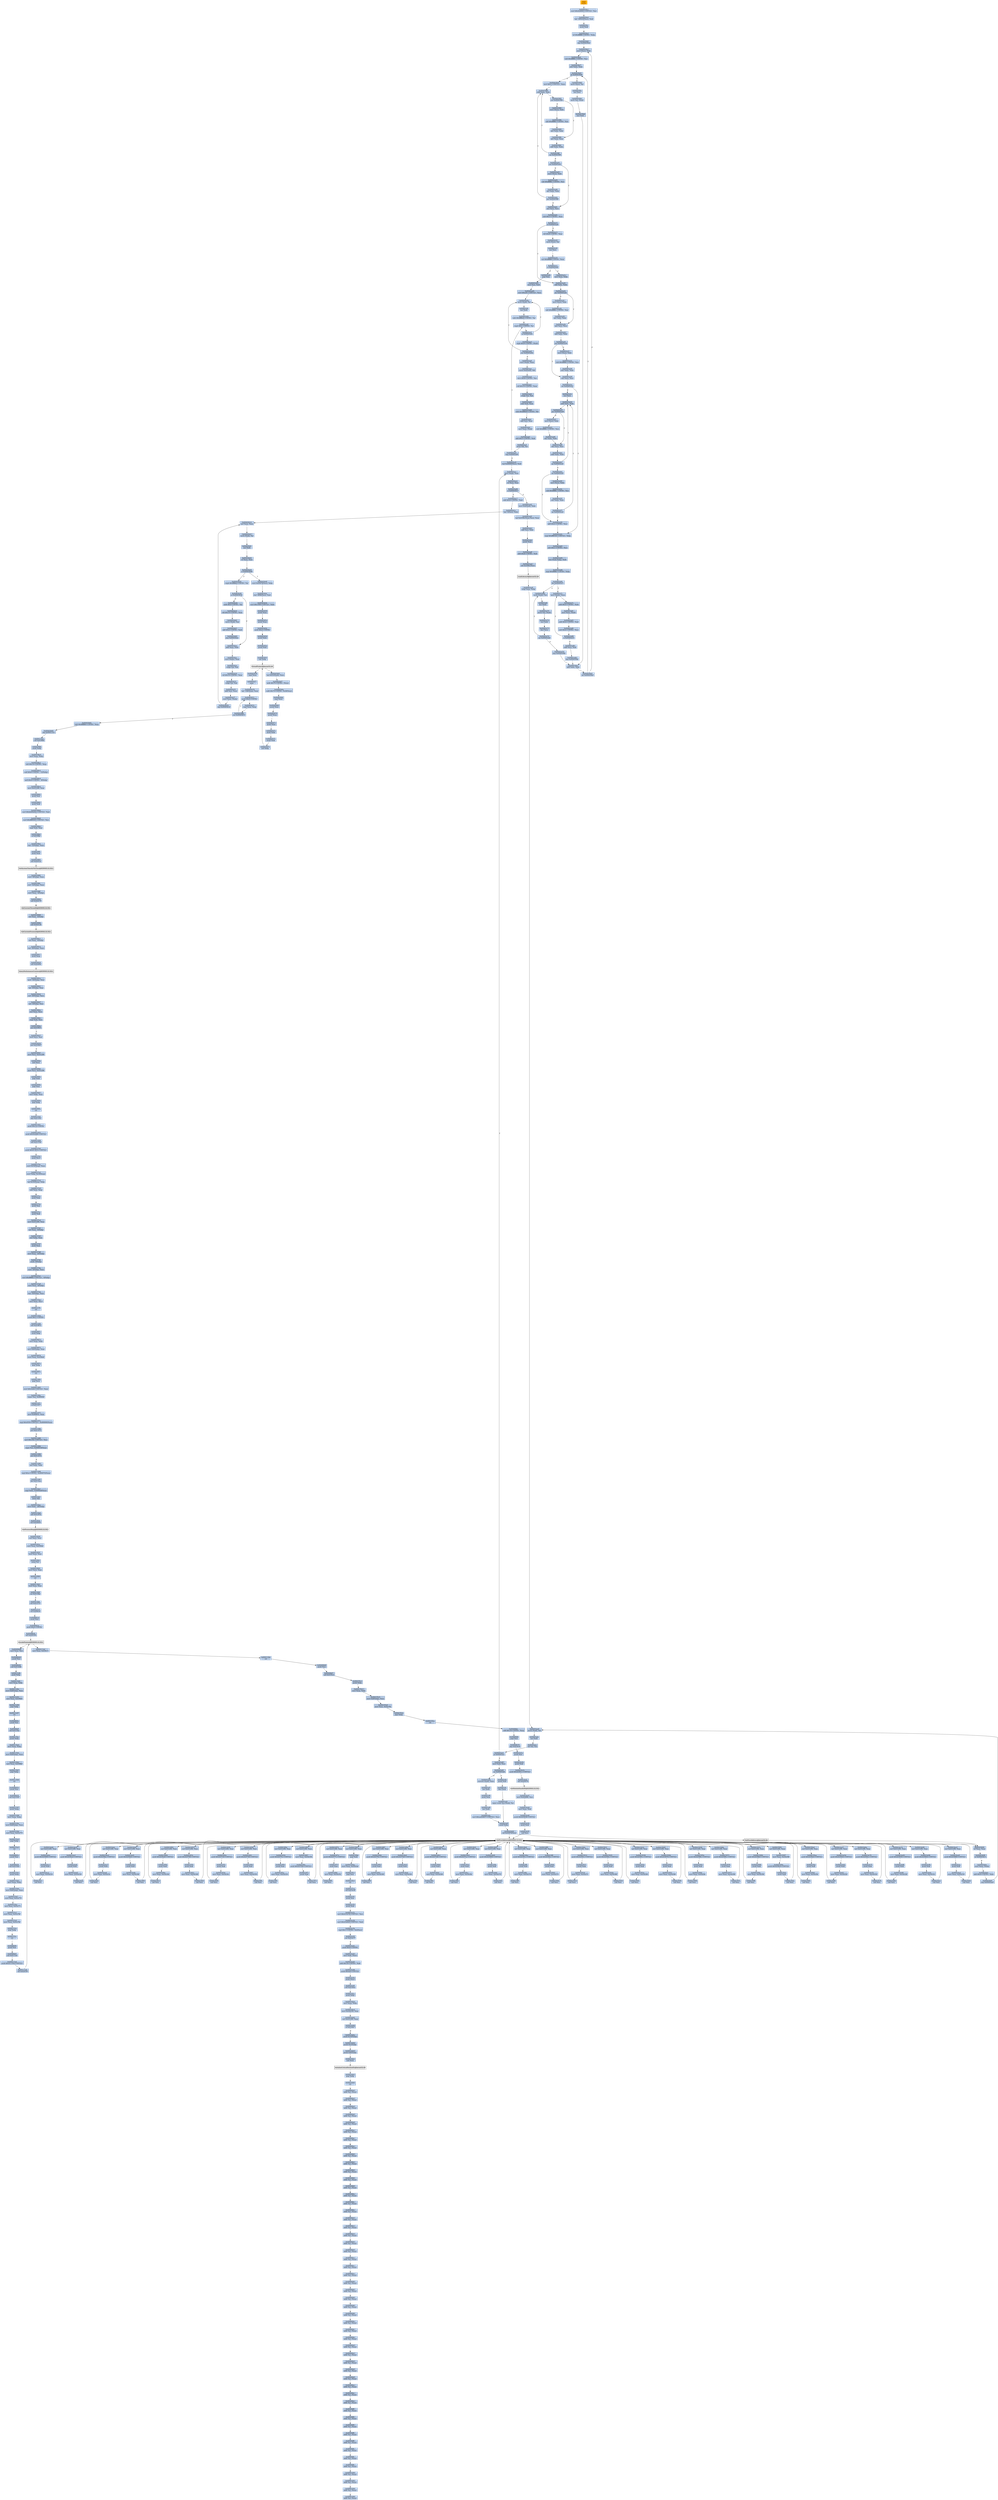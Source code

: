 digraph G {
node[shape=rectangle,style=filled,fillcolor=lightsteelblue,color=lightsteelblue]
bgcolor="transparent"
a0x004439c0pusha_[label="start\npusha ",fillcolor="orange",color="lightgrey"];
a0x004439c1movl_0x42d000UINT32_esi[label="0x004439c1\nmovl $0x42d000<UINT32>, %esi"];
a0x004439c6leal__180224esi__edi[label="0x004439c6\nleal -180224(%esi), %edi"];
a0x004439ccpushl_edi[label="0x004439cc\npushl %edi"];
a0x004439cdorl_0xffffffffUINT8_ebp[label="0x004439cd\norl $0xffffffff<UINT8>, %ebp"];
a0x004439d0jmp_0x004439e2[label="0x004439d0\njmp 0x004439e2"];
a0x004439e2movl_esi__ebx[label="0x004439e2\nmovl (%esi), %ebx"];
a0x004439e4subl_0xfffffffcUINT8_esi[label="0x004439e4\nsubl $0xfffffffc<UINT8>, %esi"];
a0x004439e7adcl_ebx_ebx[label="0x004439e7\nadcl %ebx, %ebx"];
a0x004439e9jb_0x004439d8[label="0x004439e9\njb 0x004439d8"];
a0x004439d8movb_esi__al[label="0x004439d8\nmovb (%esi), %al"];
a0x004439daincl_esi[label="0x004439da\nincl %esi"];
a0x004439dbmovb_al_edi_[label="0x004439db\nmovb %al, (%edi)"];
a0x004439ddincl_edi[label="0x004439dd\nincl %edi"];
a0x004439deaddl_ebx_ebx[label="0x004439de\naddl %ebx, %ebx"];
a0x004439e0jne_0x004439e9[label="0x004439e0\njne 0x004439e9"];
a0x004439ebmovl_0x1UINT32_eax[label="0x004439eb\nmovl $0x1<UINT32>, %eax"];
a0x004439f0addl_ebx_ebx[label="0x004439f0\naddl %ebx, %ebx"];
a0x004439f2jne_0x004439fb[label="0x004439f2\njne 0x004439fb"];
a0x004439fbadcl_eax_eax[label="0x004439fb\nadcl %eax, %eax"];
a0x004439fdaddl_ebx_ebx[label="0x004439fd\naddl %ebx, %ebx"];
a0x004439ffjae_0x004439f0[label="0x004439ff\njae 0x004439f0"];
a0x00443a01jne_0x00443a0c[label="0x00443a01\njne 0x00443a0c"];
a0x00443a0cxorl_ecx_ecx[label="0x00443a0c\nxorl %ecx, %ecx"];
a0x00443a0esubl_0x3UINT8_eax[label="0x00443a0e\nsubl $0x3<UINT8>, %eax"];
a0x00443a11jb_0x00443a20[label="0x00443a11\njb 0x00443a20"];
a0x00443a20addl_ebx_ebx[label="0x00443a20\naddl %ebx, %ebx"];
a0x00443a22jne_0x00443a2b[label="0x00443a22\njne 0x00443a2b"];
a0x00443a2badcl_ecx_ecx[label="0x00443a2b\nadcl %ecx, %ecx"];
a0x00443a2daddl_ebx_ebx[label="0x00443a2d\naddl %ebx, %ebx"];
a0x00443a2fjne_0x00443a38[label="0x00443a2f\njne 0x00443a38"];
a0x00443a38adcl_ecx_ecx[label="0x00443a38\nadcl %ecx, %ecx"];
a0x00443a3ajne_0x00443a5c[label="0x00443a3a\njne 0x00443a5c"];
a0x00443a5ccmpl_0xfffff300UINT32_ebp[label="0x00443a5c\ncmpl $0xfffff300<UINT32>, %ebp"];
a0x00443a62adcl_0x1UINT8_ecx[label="0x00443a62\nadcl $0x1<UINT8>, %ecx"];
a0x00443a65leal_ediebp__edx[label="0x00443a65\nleal (%edi,%ebp), %edx"];
a0x00443a68cmpl_0xfffffffcUINT8_ebp[label="0x00443a68\ncmpl $0xfffffffc<UINT8>, %ebp"];
a0x00443a6bjbe_0x00443a7c[label="0x00443a6b\njbe 0x00443a7c"];
a0x00443a6dmovb_edx__al[label="0x00443a6d\nmovb (%edx), %al"];
a0x00443a6fincl_edx[label="0x00443a6f\nincl %edx"];
a0x00443a70movb_al_edi_[label="0x00443a70\nmovb %al, (%edi)"];
a0x00443a72incl_edi[label="0x00443a72\nincl %edi"];
a0x00443a73decl_ecx[label="0x00443a73\ndecl %ecx"];
a0x00443a74jne_0x00443a6d[label="0x00443a74\njne 0x00443a6d"];
a0x00443a76jmp_0x004439de[label="0x00443a76\njmp 0x004439de"];
a0x00443a3cincl_ecx[label="0x00443a3c\nincl %ecx"];
a0x00443a3daddl_ebx_ebx[label="0x00443a3d\naddl %ebx, %ebx"];
a0x00443a3fjne_0x00443a48[label="0x00443a3f\njne 0x00443a48"];
a0x00443a48adcl_ecx_ecx[label="0x00443a48\nadcl %ecx, %ecx"];
a0x00443a4aaddl_ebx_ebx[label="0x00443a4a\naddl %ebx, %ebx"];
a0x00443a4cjae_0x00443a3d[label="0x00443a4c\njae 0x00443a3d"];
a0x00443a41movl_esi__ebx[label="0x00443a41\nmovl (%esi), %ebx"];
a0x00443a43subl_0xfffffffcUINT8_esi[label="0x00443a43\nsubl $0xfffffffc<UINT8>, %esi"];
a0x00443a46adcl_ebx_ebx[label="0x00443a46\nadcl %ebx, %ebx"];
a0x00443a4ejne_0x00443a59[label="0x00443a4e\njne 0x00443a59"];
a0x00443a59addl_0x2UINT8_ecx[label="0x00443a59\naddl $0x2<UINT8>, %ecx"];
a0x00443a13shll_0x8UINT8_eax[label="0x00443a13\nshll $0x8<UINT8>, %eax"];
a0x00443a16movb_esi__al[label="0x00443a16\nmovb (%esi), %al"];
a0x00443a18incl_esi[label="0x00443a18\nincl %esi"];
a0x00443a19xorl_0xffffffffUINT8_eax[label="0x00443a19\nxorl $0xffffffff<UINT8>, %eax"];
a0x00443a1cje_0x00443a92[label="0x00443a1c\nje 0x00443a92"];
a0x00443a1emovl_eax_ebp[label="0x00443a1e\nmovl %eax, %ebp"];
a0x00443a7cmovl_edx__eax[label="0x00443a7c\nmovl (%edx), %eax"];
a0x00443a7eaddl_0x4UINT8_edx[label="0x00443a7e\naddl $0x4<UINT8>, %edx"];
a0x00443a81movl_eax_edi_[label="0x00443a81\nmovl %eax, (%edi)"];
a0x00443a83addl_0x4UINT8_edi[label="0x00443a83\naddl $0x4<UINT8>, %edi"];
a0x00443a86subl_0x4UINT8_ecx[label="0x00443a86\nsubl $0x4<UINT8>, %ecx"];
a0x00443a89ja_0x00443a7c[label="0x00443a89\nja 0x00443a7c"];
a0x00443a8baddl_ecx_edi[label="0x00443a8b\naddl %ecx, %edi"];
a0x00443a8djmp_0x004439de[label="0x00443a8d\njmp 0x004439de"];
a0x00443a31movl_esi__ebx[label="0x00443a31\nmovl (%esi), %ebx"];
a0x00443a33subl_0xfffffffcUINT8_esi[label="0x00443a33\nsubl $0xfffffffc<UINT8>, %esi"];
a0x00443a36adcl_ebx_ebx[label="0x00443a36\nadcl %ebx, %ebx"];
a0x00443a50movl_esi__ebx[label="0x00443a50\nmovl (%esi), %ebx"];
a0x00443a52subl_0xfffffffcUINT8_esi[label="0x00443a52\nsubl $0xfffffffc<UINT8>, %esi"];
a0x00443a55adcl_ebx_ebx[label="0x00443a55\nadcl %ebx, %ebx"];
a0x00443a57jae_0x00443a3d[label="0x00443a57\njae 0x00443a3d"];
a0x004439f4movl_esi__ebx[label="0x004439f4\nmovl (%esi), %ebx"];
a0x004439f6subl_0xfffffffcUINT8_esi[label="0x004439f6\nsubl $0xfffffffc<UINT8>, %esi"];
a0x004439f9adcl_ebx_ebx[label="0x004439f9\nadcl %ebx, %ebx"];
a0x00443a03movl_esi__ebx[label="0x00443a03\nmovl (%esi), %ebx"];
a0x00443a05subl_0xfffffffcUINT8_esi[label="0x00443a05\nsubl $0xfffffffc<UINT8>, %esi"];
a0x00443a08adcl_ebx_ebx[label="0x00443a08\nadcl %ebx, %ebx"];
a0x00443a0ajae_0x004439f0[label="0x00443a0a\njae 0x004439f0"];
a0x00443a24movl_esi__ebx[label="0x00443a24\nmovl (%esi), %ebx"];
a0x00443a26subl_0xfffffffcUINT8_esi[label="0x00443a26\nsubl $0xfffffffc<UINT8>, %esi"];
a0x00443a29adcl_ebx_ebx[label="0x00443a29\nadcl %ebx, %ebx"];
a0x00443a92popl_esi[label="0x00443a92\npopl %esi"];
a0x00443a93movl_esi_edi[label="0x00443a93\nmovl %esi, %edi"];
a0x00443a95movl_0xe81UINT32_ecx[label="0x00443a95\nmovl $0xe81<UINT32>, %ecx"];
a0x00443a9amovb_edi__al[label="0x00443a9a\nmovb (%edi), %al"];
a0x00443a9cincl_edi[label="0x00443a9c\nincl %edi"];
a0x00443a9dsubb_0xffffffe8UINT8_al[label="0x00443a9d\nsubb $0xffffffe8<UINT8>, %al"];
a0x00443a9fcmpb_0x1UINT8_al[label="0x00443a9f\ncmpb $0x1<UINT8>, %al"];
a0x00443aa1ja_0x00443a9a[label="0x00443aa1\nja 0x00443a9a"];
a0x00443aa3cmpb_0x9UINT8_edi_[label="0x00443aa3\ncmpb $0x9<UINT8>, (%edi)"];
a0x00443aa6jne_0x00443a9a[label="0x00443aa6\njne 0x00443a9a"];
a0x00443aa8movl_edi__eax[label="0x00443aa8\nmovl (%edi), %eax"];
a0x00443aaamovb_0x4edi__bl[label="0x00443aaa\nmovb 0x4(%edi), %bl"];
a0x00443aadshrw_0x8UINT8_ax[label="0x00443aad\nshrw $0x8<UINT8>, %ax"];
a0x00443ab1roll_0x10UINT8_eax[label="0x00443ab1\nroll $0x10<UINT8>, %eax"];
a0x00443ab4xchgb_al_ah[label="0x00443ab4\nxchgb %al, %ah"];
a0x00443ab6subl_edi_eax[label="0x00443ab6\nsubl %edi, %eax"];
a0x00443ab8subb_0xffffffe8UINT8_bl[label="0x00443ab8\nsubb $0xffffffe8<UINT8>, %bl"];
a0x00443abbaddl_esi_eax[label="0x00443abb\naddl %esi, %eax"];
a0x00443abdmovl_eax_edi_[label="0x00443abd\nmovl %eax, (%edi)"];
a0x00443abfaddl_0x5UINT8_edi[label="0x00443abf\naddl $0x5<UINT8>, %edi"];
a0x00443ac2movb_bl_al[label="0x00443ac2\nmovb %bl, %al"];
a0x00443ac4loop_0x00443a9f[label="0x00443ac4\nloop 0x00443a9f"];
a0x00443ac6leal_0x40000esi__edi[label="0x00443ac6\nleal 0x40000(%esi), %edi"];
a0x00443accmovl_edi__eax[label="0x00443acc\nmovl (%edi), %eax"];
a0x00443aceorl_eax_eax[label="0x00443ace\norl %eax, %eax"];
a0x00443ad0je_0x00443b17[label="0x00443ad0\nje 0x00443b17"];
a0x00443ad2movl_0x4edi__ebx[label="0x00443ad2\nmovl 0x4(%edi), %ebx"];
a0x00443ad5leal_0x4358ceaxesi__eax[label="0x00443ad5\nleal 0x4358c(%eax,%esi), %eax"];
a0x00443adcaddl_esi_ebx[label="0x00443adc\naddl %esi, %ebx"];
a0x00443adepushl_eax[label="0x00443ade\npushl %eax"];
a0x00443adfaddl_0x8UINT8_edi[label="0x00443adf\naddl $0x8<UINT8>, %edi"];
a0x00443ae2call_0x4366cesi_[label="0x00443ae2\ncall 0x4366c(%esi)"];
LoadLibraryA_kernel32_dll[label="LoadLibraryA@kernel32.dll",fillcolor="lightgrey",color="lightgrey"];
a0x00443ae8xchgl_eax_ebp[label="0x00443ae8\nxchgl %eax, %ebp"];
a0x00443ae9movb_edi__al[label="0x00443ae9\nmovb (%edi), %al"];
a0x00443aebincl_edi[label="0x00443aeb\nincl %edi"];
a0x00443aecorb_al_al[label="0x00443aec\norb %al, %al"];
a0x00443aeeje_0x00443acc[label="0x00443aee\nje 0x00443acc"];
a0x00443af0movl_edi_ecx[label="0x00443af0\nmovl %edi, %ecx"];
a0x00443af2jns_0x00443afb[label="0x00443af2\njns 0x00443afb"];
a0x00443afbpushl_edi[label="0x00443afb\npushl %edi"];
a0x00443afcdecl_eax[label="0x00443afc\ndecl %eax"];
a0x00443afdrepnz_scasb_es_edi__al[label="0x00443afd\nrepnz scasb %es:(%edi), %al"];
a0x00443affpushl_ebp[label="0x00443aff\npushl %ebp"];
a0x00443b00call_0x43674esi_[label="0x00443b00\ncall 0x43674(%esi)"];
GetProcAddress_kernel32_dll[label="GetProcAddress@kernel32.dll",fillcolor="lightgrey",color="lightgrey"];
a0x00443b06orl_eax_eax[label="0x00443b06\norl %eax, %eax"];
a0x00443b08je_0x00443b11[label="0x00443b08\nje 0x00443b11"];
a0x00443b0amovl_eax_ebx_[label="0x00443b0a\nmovl %eax, (%ebx)"];
a0x00443b0caddl_0x4UINT8_ebx[label="0x00443b0c\naddl $0x4<UINT8>, %ebx"];
a0x00443b0fjmp_0x00443ae9[label="0x00443b0f\njmp 0x00443ae9"];
GetProcAddress_KERNEL32_DLL[label="GetProcAddress@KERNEL32.DLL",fillcolor="lightgrey",color="lightgrey"];
a0x00443af4movzwl_edi__eax[label="0x00443af4\nmovzwl (%edi), %eax"];
a0x00443af7incl_edi[label="0x00443af7\nincl %edi"];
a0x00443af8pushl_eax[label="0x00443af8\npushl %eax"];
a0x00443af9incl_edi[label="0x00443af9\nincl %edi"];
a0x00443afamovl_0xaef24857UINT32_ecx[label="0x00443afa\nmovl $0xaef24857<UINT32>, %ecx"];
a0x00443b17addl_0x4UINT8_edi[label="0x00443b17\naddl $0x4<UINT8>, %edi"];
a0x00443b1aleal__4esi__ebx[label="0x00443b1a\nleal -4(%esi), %ebx"];
a0x00443b1dxorl_eax_eax[label="0x00443b1d\nxorl %eax, %eax"];
a0x00443b1fmovb_edi__al[label="0x00443b1f\nmovb (%edi), %al"];
a0x00443b21incl_edi[label="0x00443b21\nincl %edi"];
a0x00443b22orl_eax_eax[label="0x00443b22\norl %eax, %eax"];
a0x00443b24je_0x00443b48[label="0x00443b24\nje 0x00443b48"];
a0x00443b26cmpb_0xffffffefUINT8_al[label="0x00443b26\ncmpb $0xffffffef<UINT8>, %al"];
a0x00443b28ja_0x00443b3b[label="0x00443b28\nja 0x00443b3b"];
a0x00443b3bandb_0xfUINT8_al[label="0x00443b3b\nandb $0xf<UINT8>, %al"];
a0x00443b3dshll_0x10UINT8_eax[label="0x00443b3d\nshll $0x10<UINT8>, %eax"];
a0x00443b40movw_edi__ax[label="0x00443b40\nmovw (%edi), %ax"];
a0x00443b43addl_0x2UINT8_edi[label="0x00443b43\naddl $0x2<UINT8>, %edi"];
a0x00443b46jmp_0x00443b2a[label="0x00443b46\njmp 0x00443b2a"];
a0x00443b2aaddl_eax_ebx[label="0x00443b2a\naddl %eax, %ebx"];
a0x00443b2cmovl_ebx__eax[label="0x00443b2c\nmovl (%ebx), %eax"];
a0x00443b2exchgb_al_ah[label="0x00443b2e\nxchgb %al, %ah"];
a0x00443b30roll_0x10UINT8_eax[label="0x00443b30\nroll $0x10<UINT8>, %eax"];
a0x00443b33xchgb_al_ah[label="0x00443b33\nxchgb %al, %ah"];
a0x00443b35addl_esi_eax[label="0x00443b35\naddl %esi, %eax"];
a0x00443b37movl_eax_ebx_[label="0x00443b37\nmovl %eax, (%ebx)"];
a0x00443b39jmp_0x00443b1d[label="0x00443b39\njmp 0x00443b1d"];
a0x00443b48movl_0x43678esi__ebp[label="0x00443b48\nmovl 0x43678(%esi), %ebp"];
a0x00443b4eleal__4096esi__edi[label="0x00443b4e\nleal -4096(%esi), %edi"];
a0x00443b54movl_0x1000UINT32_ebx[label="0x00443b54\nmovl $0x1000<UINT32>, %ebx"];
a0x00443b59pushl_eax[label="0x00443b59\npushl %eax"];
a0x00443b5apushl_esp[label="0x00443b5a\npushl %esp"];
a0x00443b5bpushl_0x4UINT8[label="0x00443b5b\npushl $0x4<UINT8>"];
a0x00443b5dpushl_ebx[label="0x00443b5d\npushl %ebx"];
a0x00443b5epushl_edi[label="0x00443b5e\npushl %edi"];
a0x00443b5fcall_ebp[label="0x00443b5f\ncall %ebp"];
VirtualProtect_kernel32_dll[label="VirtualProtect@kernel32.dll",fillcolor="lightgrey",color="lightgrey"];
a0x00443b61leal_0x21fedi__eax[label="0x00443b61\nleal 0x21f(%edi), %eax"];
a0x00443b67andb_0x7fUINT8_eax_[label="0x00443b67\nandb $0x7f<UINT8>, (%eax)"];
a0x00443b6aandb_0x7fUINT8_0x28eax_[label="0x00443b6a\nandb $0x7f<UINT8>, 0x28(%eax)"];
a0x00443b6epopl_eax[label="0x00443b6e\npopl %eax"];
a0x00443b6fpushl_eax[label="0x00443b6f\npushl %eax"];
a0x00443b70pushl_esp[label="0x00443b70\npushl %esp"];
a0x00443b71pushl_eax[label="0x00443b71\npushl %eax"];
a0x00443b72pushl_ebx[label="0x00443b72\npushl %ebx"];
a0x00443b73pushl_edi[label="0x00443b73\npushl %edi"];
a0x00443b74call_ebp[label="0x00443b74\ncall %ebp"];
a0x00443b76popl_eax[label="0x00443b76\npopl %eax"];
a0x00443b77popa_[label="0x00443b77\npopa "];
a0x00443b78leal__128esp__eax[label="0x00443b78\nleal -128(%esp), %eax"];
a0x00443b7cpushl_0x0UINT8[label="0x00443b7c\npushl $0x0<UINT8>"];
a0x00443b7ecmpl_eax_esp[label="0x00443b7e\ncmpl %eax, %esp"];
a0x00443b80jne_0x00443b7c[label="0x00443b80\njne 0x00443b7c"];
a0x00443b82subl_0xffffff80UINT8_esp[label="0x00443b82\nsubl $0xffffff80<UINT8>, %esp"];
a0x00443b85jmp_0x004115cc[label="0x00443b85\njmp 0x004115cc"];
a0x004115cccall_0x4198bf[label="0x004115cc\ncall 0x4198bf"];
a0x004198bfpushl_ebp[label="0x004198bf\npushl %ebp"];
a0x004198c0movl_esp_ebp[label="0x004198c0\nmovl %esp, %ebp"];
a0x004198c2subl_0x14UINT8_esp[label="0x004198c2\nsubl $0x14<UINT8>, %esp"];
a0x004198c5andl_0x0UINT8__12ebp_[label="0x004198c5\nandl $0x0<UINT8>, -12(%ebp)"];
a0x004198c9andl_0x0UINT8__8ebp_[label="0x004198c9\nandl $0x0<UINT8>, -8(%ebp)"];
a0x004198cdmovl_0x431290_eax[label="0x004198cd\nmovl 0x431290, %eax"];
a0x004198d2pushl_esi[label="0x004198d2\npushl %esi"];
a0x004198d3pushl_edi[label="0x004198d3\npushl %edi"];
a0x004198d4movl_0xbb40e64eUINT32_edi[label="0x004198d4\nmovl $0xbb40e64e<UINT32>, %edi"];
a0x004198d9movl_0xffff0000UINT32_esi[label="0x004198d9\nmovl $0xffff0000<UINT32>, %esi"];
a0x004198decmpl_edi_eax[label="0x004198de\ncmpl %edi, %eax"];
a0x004198e0je_0x4198ef[label="0x004198e0\nje 0x4198ef"];
a0x004198efleal__12ebp__eax[label="0x004198ef\nleal -12(%ebp), %eax"];
a0x004198f2pushl_eax[label="0x004198f2\npushl %eax"];
a0x004198f3call_0x42412c[label="0x004198f3\ncall 0x42412c"];
GetSystemTimeAsFileTime_KERNEL32_DLL[label="GetSystemTimeAsFileTime@KERNEL32.DLL",fillcolor="lightgrey",color="lightgrey"];
a0x004198f9movl__8ebp__eax[label="0x004198f9\nmovl -8(%ebp), %eax"];
a0x004198fcxorl__12ebp__eax[label="0x004198fc\nxorl -12(%ebp), %eax"];
a0x004198ffmovl_eax__4ebp_[label="0x004198ff\nmovl %eax, -4(%ebp)"];
a0x00419902call_0x424170[label="0x00419902\ncall 0x424170"];
GetCurrentThreadId_KERNEL32_DLL[label="GetCurrentThreadId@KERNEL32.DLL",fillcolor="lightgrey",color="lightgrey"];
a0x00419908xorl_eax__4ebp_[label="0x00419908\nxorl %eax, -4(%ebp)"];
a0x0041990bcall_0x424128[label="0x0041990b\ncall 0x424128"];
GetCurrentProcessId_KERNEL32_DLL[label="GetCurrentProcessId@KERNEL32.DLL",fillcolor="lightgrey",color="lightgrey"];
a0x00419911xorl_eax__4ebp_[label="0x00419911\nxorl %eax, -4(%ebp)"];
a0x00419914leal__20ebp__eax[label="0x00419914\nleal -20(%ebp), %eax"];
a0x00419917pushl_eax[label="0x00419917\npushl %eax"];
a0x00419918call_0x42409c[label="0x00419918\ncall 0x42409c"];
QueryPerformanceCounter_KERNEL32_DLL[label="QueryPerformanceCounter@KERNEL32.DLL",fillcolor="lightgrey",color="lightgrey"];
a0x0041991emovl__16ebp__ecx[label="0x0041991e\nmovl -16(%ebp), %ecx"];
a0x00419921leal__4ebp__eax[label="0x00419921\nleal -4(%ebp), %eax"];
a0x00419924xorl__20ebp__ecx[label="0x00419924\nxorl -20(%ebp), %ecx"];
a0x00419927xorl__4ebp__ecx[label="0x00419927\nxorl -4(%ebp), %ecx"];
a0x0041992axorl_eax_ecx[label="0x0041992a\nxorl %eax, %ecx"];
a0x0041992ccmpl_edi_ecx[label="0x0041992c\ncmpl %edi, %ecx"];
a0x0041992ejne_0x419937[label="0x0041992e\njne 0x419937"];
a0x00419937testl_ecx_esi[label="0x00419937\ntestl %ecx, %esi"];
a0x00419939jne_0x419947[label="0x00419939\njne 0x419947"];
a0x00419947movl_ecx_0x431290[label="0x00419947\nmovl %ecx, 0x431290"];
a0x0041994dnotl_ecx[label="0x0041994d\nnotl %ecx"];
a0x0041994fmovl_ecx_0x431294[label="0x0041994f\nmovl %ecx, 0x431294"];
a0x00419955popl_edi[label="0x00419955\npopl %edi"];
a0x00419956popl_esi[label="0x00419956\npopl %esi"];
a0x00419957movl_ebp_esp[label="0x00419957\nmovl %ebp, %esp"];
a0x00419959popl_ebp[label="0x00419959\npopl %ebp"];
a0x0041995aret[label="0x0041995a\nret"];
a0x004115d1jmp_0x411451[label="0x004115d1\njmp 0x411451"];
a0x00411451pushl_0x14UINT8[label="0x00411451\npushl $0x14<UINT8>"];
a0x00411453pushl_0x42efd8UINT32[label="0x00411453\npushl $0x42efd8<UINT32>"];
a0x00411458call_0x4137b0[label="0x00411458\ncall 0x4137b0"];
a0x004137b0pushl_0x413810UINT32[label="0x004137b0\npushl $0x413810<UINT32>"];
a0x004137b5pushl_fs_0[label="0x004137b5\npushl %fs:0"];
a0x004137bcmovl_0x10esp__eax[label="0x004137bc\nmovl 0x10(%esp), %eax"];
a0x004137c0movl_ebp_0x10esp_[label="0x004137c0\nmovl %ebp, 0x10(%esp)"];
a0x004137c4leal_0x10esp__ebp[label="0x004137c4\nleal 0x10(%esp), %ebp"];
a0x004137c8subl_eax_esp[label="0x004137c8\nsubl %eax, %esp"];
a0x004137capushl_ebx[label="0x004137ca\npushl %ebx"];
a0x004137cbpushl_esi[label="0x004137cb\npushl %esi"];
a0x004137ccpushl_edi[label="0x004137cc\npushl %edi"];
a0x004137cdmovl_0x431290_eax[label="0x004137cd\nmovl 0x431290, %eax"];
a0x004137d2xorl_eax__4ebp_[label="0x004137d2\nxorl %eax, -4(%ebp)"];
a0x004137d5xorl_ebp_eax[label="0x004137d5\nxorl %ebp, %eax"];
a0x004137d7pushl_eax[label="0x004137d7\npushl %eax"];
a0x004137d8movl_esp__24ebp_[label="0x004137d8\nmovl %esp, -24(%ebp)"];
a0x004137dbpushl__8ebp_[label="0x004137db\npushl -8(%ebp)"];
a0x004137demovl__4ebp__eax[label="0x004137de\nmovl -4(%ebp), %eax"];
a0x004137e1movl_0xfffffffeUINT32__4ebp_[label="0x004137e1\nmovl $0xfffffffe<UINT32>, -4(%ebp)"];
a0x004137e8movl_eax__8ebp_[label="0x004137e8\nmovl %eax, -8(%ebp)"];
a0x004137ebleal__16ebp__eax[label="0x004137eb\nleal -16(%ebp), %eax"];
a0x004137eemovl_eax_fs_0[label="0x004137ee\nmovl %eax, %fs:0"];
a0x004137f4ret[label="0x004137f4\nret"];
a0x0041145dpushl_0x1UINT8[label="0x0041145d\npushl $0x1<UINT8>"];
a0x0041145fcall_0x419872[label="0x0041145f\ncall 0x419872"];
a0x00419872pushl_ebp[label="0x00419872\npushl %ebp"];
a0x00419873movl_esp_ebp[label="0x00419873\nmovl %esp, %ebp"];
a0x00419875movl_0x8ebp__eax[label="0x00419875\nmovl 0x8(%ebp), %eax"];
a0x00419878movl_eax_0x439fe8[label="0x00419878\nmovl %eax, 0x439fe8"];
a0x0041987dpopl_ebp[label="0x0041987d\npopl %ebp"];
a0x0041987eret[label="0x0041987e\nret"];
a0x00411464popl_ecx[label="0x00411464\npopl %ecx"];
a0x00411465movl_0x5a4dUINT32_eax[label="0x00411465\nmovl $0x5a4d<UINT32>, %eax"];
a0x0041146acmpw_ax_0x400000[label="0x0041146a\ncmpw %ax, 0x400000"];
a0x00411471je_0x411477[label="0x00411471\nje 0x411477"];
a0x00411477movl_0x40003c_eax[label="0x00411477\nmovl 0x40003c, %eax"];
a0x0041147ccmpl_0x4550UINT32_0x400000eax_[label="0x0041147c\ncmpl $0x4550<UINT32>, 0x400000(%eax)"];
a0x00411486jne_0x411473[label="0x00411486\njne 0x411473"];
a0x00411488movl_0x10bUINT32_ecx[label="0x00411488\nmovl $0x10b<UINT32>, %ecx"];
a0x0041148dcmpw_cx_0x400018eax_[label="0x0041148d\ncmpw %cx, 0x400018(%eax)"];
a0x00411494jne_0x411473[label="0x00411494\njne 0x411473"];
a0x00411496xorl_ebx_ebx[label="0x00411496\nxorl %ebx, %ebx"];
a0x00411498cmpl_0xeUINT8_0x400074eax_[label="0x00411498\ncmpl $0xe<UINT8>, 0x400074(%eax)"];
a0x0041149fjbe_0x4114aa[label="0x0041149f\njbe 0x4114aa"];
a0x004114a1cmpl_ebx_0x4000e8eax_[label="0x004114a1\ncmpl %ebx, 0x4000e8(%eax)"];
a0x004114a7setne_bl[label="0x004114a7\nsetne %bl"];
a0x004114aamovl_ebx__28ebp_[label="0x004114aa\nmovl %ebx, -28(%ebp)"];
a0x004114adcall_0x412932[label="0x004114ad\ncall 0x412932"];
a0x00412932call_0x424054[label="0x00412932\ncall 0x424054"];
GetProcessHeap_KERNEL32_DLL[label="GetProcessHeap@KERNEL32.DLL",fillcolor="lightgrey",color="lightgrey"];
a0x00412938xorl_ecx_ecx[label="0x00412938\nxorl %ecx, %ecx"];
a0x0041293amovl_eax_0x439fd4[label="0x0041293a\nmovl %eax, 0x439fd4"];
a0x0041293ftestl_eax_eax[label="0x0041293f\ntestl %eax, %eax"];
a0x00412941setne_cl[label="0x00412941\nsetne %cl"];
a0x00412944movl_ecx_eax[label="0x00412944\nmovl %ecx, %eax"];
a0x00412946ret[label="0x00412946\nret"];
a0x004114b2testl_eax_eax[label="0x004114b2\ntestl %eax, %eax"];
a0x004114b4jne_0x4114be[label="0x004114b4\njne 0x4114be"];
a0x004114becall_0x4127c5[label="0x004114be\ncall 0x4127c5"];
a0x004127c5call_0x40fb3d[label="0x004127c5\ncall 0x40fb3d"];
a0x0040fb3dpushl_esi[label="0x0040fb3d\npushl %esi"];
a0x0040fb3epushl_0x0UINT8[label="0x0040fb3e\npushl $0x0<UINT8>"];
a0x0040fb40call_0x424190[label="0x0040fb40\ncall 0x424190"];
EncodePointer_KERNEL32_DLL[label="EncodePointer@KERNEL32.DLL",fillcolor="lightgrey",color="lightgrey"];
a0x0040fb46movl_eax_esi[label="0x0040fb46\nmovl %eax, %esi"];
a0x0040fb48pushl_esi[label="0x0040fb48\npushl %esi"];
a0x0040fb49call_0x413c8b[label="0x0040fb49\ncall 0x413c8b"];
a0x00413c8bpushl_ebp[label="0x00413c8b\npushl %ebp"];
a0x00413c8cmovl_esp_ebp[label="0x00413c8c\nmovl %esp, %ebp"];
a0x00413c8emovl_0x8ebp__eax[label="0x00413c8e\nmovl 0x8(%ebp), %eax"];
a0x00413c91movl_eax_0x439fe0[label="0x00413c91\nmovl %eax, 0x439fe0"];
a0x00413c96popl_ebp[label="0x00413c96\npopl %ebp"];
a0x00413c97ret[label="0x00413c97\nret"];
a0x0040fb4epushl_esi[label="0x0040fb4e\npushl %esi"];
a0x0040fb4fcall_0x4119ac[label="0x0040fb4f\ncall 0x4119ac"];
a0x004119acpushl_ebp[label="0x004119ac\npushl %ebp"];
a0x004119admovl_esp_ebp[label="0x004119ad\nmovl %esp, %ebp"];
a0x004119afmovl_0x8ebp__eax[label="0x004119af\nmovl 0x8(%ebp), %eax"];
a0x004119b2movl_eax_0x439fb0[label="0x004119b2\nmovl %eax, 0x439fb0"];
a0x004119b7popl_ebp[label="0x004119b7\npopl %ebp"];
a0x004119b8ret[label="0x004119b8\nret"];
a0x0040fb54pushl_esi[label="0x0040fb54\npushl %esi"];
a0x0040fb55call_0x415397[label="0x0040fb55\ncall 0x415397"];
a0x00415397pushl_ebp[label="0x00415397\npushl %ebp"];
a0x00415398movl_esp_ebp[label="0x00415398\nmovl %esp, %ebp"];
a0x0041539amovl_0x8ebp__eax[label="0x0041539a\nmovl 0x8(%ebp), %eax"];
a0x0041539dmovl_eax_0x43a774[label="0x0041539d\nmovl %eax, 0x43a774"];
a0x004153a2popl_ebp[label="0x004153a2\npopl %ebp"];
a0x004153a3ret[label="0x004153a3\nret"];
a0x0040fb5apushl_esi[label="0x0040fb5a\npushl %esi"];
a0x0040fb5bcall_0x4153b1[label="0x0040fb5b\ncall 0x4153b1"];
a0x004153b1pushl_ebp[label="0x004153b1\npushl %ebp"];
a0x004153b2movl_esp_ebp[label="0x004153b2\nmovl %esp, %ebp"];
a0x004153b4movl_0x8ebp__eax[label="0x004153b4\nmovl 0x8(%ebp), %eax"];
a0x004153b7movl_eax_0x43a778[label="0x004153b7\nmovl %eax, 0x43a778"];
a0x004153bcmovl_eax_0x43a77c[label="0x004153bc\nmovl %eax, 0x43a77c"];
a0x004153c1movl_eax_0x43a780[label="0x004153c1\nmovl %eax, 0x43a780"];
a0x004153c6movl_eax_0x43a784[label="0x004153c6\nmovl %eax, 0x43a784"];
a0x004153cbpopl_ebp[label="0x004153cb\npopl %ebp"];
a0x004153ccret[label="0x004153cc\nret"];
a0x0040fb60pushl_esi[label="0x0040fb60\npushl %esi"];
a0x0040fb61call_0x4113a4[label="0x0040fb61\ncall 0x4113a4"];
a0x004113a4pushl_0x41135dUINT32[label="0x004113a4\npushl $0x41135d<UINT32>"];
a0x004113a9call_0x424190[label="0x004113a9\ncall 0x424190"];
a0x004113afmovl_eax_0x439c7c[label="0x004113af\nmovl %eax, 0x439c7c"];
a0x004113b4ret[label="0x004113b4\nret"];
a0x0040fb66pushl_esi[label="0x0040fb66\npushl %esi"];
a0x0040fb67call_0x4155c2[label="0x0040fb67\ncall 0x4155c2"];
a0x004155c2pushl_ebp[label="0x004155c2\npushl %ebp"];
a0x004155c3movl_esp_ebp[label="0x004155c3\nmovl %esp, %ebp"];
a0x004155c5movl_0x8ebp__eax[label="0x004155c5\nmovl 0x8(%ebp), %eax"];
a0x004155c8movl_eax_0x43a78c[label="0x004155c8\nmovl %eax, 0x43a78c"];
a0x004155cdpopl_ebp[label="0x004155cd\npopl %ebp"];
a0x004155ceret[label="0x004155ce\nret"];
a0x0040fb6caddl_0x18UINT8_esp[label="0x0040fb6c\naddl $0x18<UINT8>, %esp"];
a0x0040fb6fpopl_esi[label="0x0040fb6f\npopl %esi"];
a0x0040fb70jmp_0x414e3a[label="0x0040fb70\njmp 0x414e3a"];
a0x00414e3apushl_esi[label="0x00414e3a\npushl %esi"];
a0x00414e3bpushl_edi[label="0x00414e3b\npushl %edi"];
a0x00414e3cpushl_0x42561cUINT32[label="0x00414e3c\npushl $0x42561c<UINT32>"];
a0x00414e41call_0x424078[label="0x00414e41\ncall 0x424078"];
GetModuleHandleW_KERNEL32_DLL[label="GetModuleHandleW@KERNEL32.DLL",fillcolor="lightgrey",color="lightgrey"];
a0x00414e47movl_0x424084_esi[label="0x00414e47\nmovl 0x424084, %esi"];
a0x00414e4dmovl_eax_edi[label="0x00414e4d\nmovl %eax, %edi"];
a0x00414e4fpushl_0x425638UINT32[label="0x00414e4f\npushl $0x425638<UINT32>"];
a0x00414e54pushl_edi[label="0x00414e54\npushl %edi"];
a0x00414e55call_esi[label="0x00414e55\ncall %esi"];
a0x00414e57xorl_0x431290_eax[label="0x00414e57\nxorl 0x431290, %eax"];
a0x00414e5dpushl_0x425644UINT32[label="0x00414e5d\npushl $0x425644<UINT32>"];
a0x00414e62pushl_edi[label="0x00414e62\npushl %edi"];
a0x00414e63movl_eax_0x43b320[label="0x00414e63\nmovl %eax, 0x43b320"];
a0x00414e68call_esi[label="0x00414e68\ncall %esi"];
a0x00414e6axorl_0x431290_eax[label="0x00414e6a\nxorl 0x431290, %eax"];
a0x00414e70pushl_0x42564cUINT32[label="0x00414e70\npushl $0x42564c<UINT32>"];
a0x00414e75pushl_edi[label="0x00414e75\npushl %edi"];
a0x00414e76movl_eax_0x43b324[label="0x00414e76\nmovl %eax, 0x43b324"];
a0x00414e7bcall_esi[label="0x00414e7b\ncall %esi"];
a0x00414e7dxorl_0x431290_eax[label="0x00414e7d\nxorl 0x431290, %eax"];
a0x00414e83pushl_0x425658UINT32[label="0x00414e83\npushl $0x425658<UINT32>"];
a0x00414e88pushl_edi[label="0x00414e88\npushl %edi"];
a0x00414e89movl_eax_0x43b328[label="0x00414e89\nmovl %eax, 0x43b328"];
a0x00414e8ecall_esi[label="0x00414e8e\ncall %esi"];
a0x00414e90xorl_0x431290_eax[label="0x00414e90\nxorl 0x431290, %eax"];
a0x00414e96pushl_0x425664UINT32[label="0x00414e96\npushl $0x425664<UINT32>"];
a0x00414e9bpushl_edi[label="0x00414e9b\npushl %edi"];
a0x00414e9cmovl_eax_0x43b32c[label="0x00414e9c\nmovl %eax, 0x43b32c"];
a0x00414ea1call_esi[label="0x00414ea1\ncall %esi"];
a0x00414ea3xorl_0x431290_eax[label="0x00414ea3\nxorl 0x431290, %eax"];
a0x00414ea9pushl_0x425680UINT32[label="0x00414ea9\npushl $0x425680<UINT32>"];
a0x00414eaepushl_edi[label="0x00414eae\npushl %edi"];
a0x00414eafmovl_eax_0x43b330[label="0x00414eaf\nmovl %eax, 0x43b330"];
a0x00414eb4call_esi[label="0x00414eb4\ncall %esi"];
a0x00414eb6xorl_0x431290_eax[label="0x00414eb6\nxorl 0x431290, %eax"];
a0x00414ebcpushl_0x425690UINT32[label="0x00414ebc\npushl $0x425690<UINT32>"];
a0x00414ec1pushl_edi[label="0x00414ec1\npushl %edi"];
a0x00414ec2movl_eax_0x43b334[label="0x00414ec2\nmovl %eax, 0x43b334"];
a0x00414ec7call_esi[label="0x00414ec7\ncall %esi"];
a0x00414ec9xorl_0x431290_eax[label="0x00414ec9\nxorl 0x431290, %eax"];
a0x00414ecfpushl_0x4256a4UINT32[label="0x00414ecf\npushl $0x4256a4<UINT32>"];
a0x00414ed4pushl_edi[label="0x00414ed4\npushl %edi"];
a0x00414ed5movl_eax_0x43b338[label="0x00414ed5\nmovl %eax, 0x43b338"];
a0x00414edacall_esi[label="0x00414eda\ncall %esi"];
a0x00414edcxorl_0x431290_eax[label="0x00414edc\nxorl 0x431290, %eax"];
a0x00414ee2pushl_0x4256bcUINT32[label="0x00414ee2\npushl $0x4256bc<UINT32>"];
a0x00414ee7pushl_edi[label="0x00414ee7\npushl %edi"];
a0x00414ee8movl_eax_0x43b33c[label="0x00414ee8\nmovl %eax, 0x43b33c"];
a0x00414eedcall_esi[label="0x00414eed\ncall %esi"];
a0x00414eefxorl_0x431290_eax[label="0x00414eef\nxorl 0x431290, %eax"];
a0x00414ef5pushl_0x4256d4UINT32[label="0x00414ef5\npushl $0x4256d4<UINT32>"];
a0x00414efapushl_edi[label="0x00414efa\npushl %edi"];
a0x00414efbmovl_eax_0x43b340[label="0x00414efb\nmovl %eax, 0x43b340"];
a0x00414f00call_esi[label="0x00414f00\ncall %esi"];
a0x00414f02xorl_0x431290_eax[label="0x00414f02\nxorl 0x431290, %eax"];
a0x00414f08pushl_0x4256e8UINT32[label="0x00414f08\npushl $0x4256e8<UINT32>"];
a0x00414f0dpushl_edi[label="0x00414f0d\npushl %edi"];
a0x00414f0emovl_eax_0x43b344[label="0x00414f0e\nmovl %eax, 0x43b344"];
a0x00414f13call_esi[label="0x00414f13\ncall %esi"];
a0x00414f15xorl_0x431290_eax[label="0x00414f15\nxorl 0x431290, %eax"];
a0x00414f1bpushl_0x425708UINT32[label="0x00414f1b\npushl $0x425708<UINT32>"];
a0x00414f20pushl_edi[label="0x00414f20\npushl %edi"];
a0x00414f21movl_eax_0x43b348[label="0x00414f21\nmovl %eax, 0x43b348"];
a0x00414f26call_esi[label="0x00414f26\ncall %esi"];
a0x00414f28xorl_0x431290_eax[label="0x00414f28\nxorl 0x431290, %eax"];
a0x00414f2epushl_0x425720UINT32[label="0x00414f2e\npushl $0x425720<UINT32>"];
a0x00414f33pushl_edi[label="0x00414f33\npushl %edi"];
a0x00414f34movl_eax_0x43b34c[label="0x00414f34\nmovl %eax, 0x43b34c"];
a0x00414f39call_esi[label="0x00414f39\ncall %esi"];
a0x00414f3bxorl_0x431290_eax[label="0x00414f3b\nxorl 0x431290, %eax"];
a0x00414f41pushl_0x425738UINT32[label="0x00414f41\npushl $0x425738<UINT32>"];
a0x00414f46pushl_edi[label="0x00414f46\npushl %edi"];
a0x00414f47movl_eax_0x43b350[label="0x00414f47\nmovl %eax, 0x43b350"];
a0x00414f4ccall_esi[label="0x00414f4c\ncall %esi"];
a0x00414f4exorl_0x431290_eax[label="0x00414f4e\nxorl 0x431290, %eax"];
a0x00414f54pushl_0x42574cUINT32[label="0x00414f54\npushl $0x42574c<UINT32>"];
a0x00414f59pushl_edi[label="0x00414f59\npushl %edi"];
a0x00414f5amovl_eax_0x43b354[label="0x00414f5a\nmovl %eax, 0x43b354"];
a0x00414f5fcall_esi[label="0x00414f5f\ncall %esi"];
a0x00414f61xorl_0x431290_eax[label="0x00414f61\nxorl 0x431290, %eax"];
a0x00414f67movl_eax_0x43b358[label="0x00414f67\nmovl %eax, 0x43b358"];
a0x00414f6cpushl_0x425760UINT32[label="0x00414f6c\npushl $0x425760<UINT32>"];
a0x00414f71pushl_edi[label="0x00414f71\npushl %edi"];
a0x00414f72call_esi[label="0x00414f72\ncall %esi"];
a0x00414f74xorl_0x431290_eax[label="0x00414f74\nxorl 0x431290, %eax"];
a0x00414f7apushl_0x42577cUINT32[label="0x00414f7a\npushl $0x42577c<UINT32>"];
a0x00414f7fpushl_edi[label="0x00414f7f\npushl %edi"];
a0x00414f80movl_eax_0x43b35c[label="0x00414f80\nmovl %eax, 0x43b35c"];
a0x00414f85call_esi[label="0x00414f85\ncall %esi"];
a0x00414f87xorl_0x431290_eax[label="0x00414f87\nxorl 0x431290, %eax"];
a0x00414f8dpushl_0x42579cUINT32[label="0x00414f8d\npushl $0x42579c<UINT32>"];
a0x00414f92pushl_edi[label="0x00414f92\npushl %edi"];
a0x00414f93movl_eax_0x43b360[label="0x00414f93\nmovl %eax, 0x43b360"];
a0x00414f98call_esi[label="0x00414f98\ncall %esi"];
a0x00414f9axorl_0x431290_eax[label="0x00414f9a\nxorl 0x431290, %eax"];
a0x00414fa0pushl_0x4257b8UINT32[label="0x00414fa0\npushl $0x4257b8<UINT32>"];
a0x00414fa5pushl_edi[label="0x00414fa5\npushl %edi"];
a0x00414fa6movl_eax_0x43b364[label="0x00414fa6\nmovl %eax, 0x43b364"];
a0x00414fabcall_esi[label="0x00414fab\ncall %esi"];
a0x00414fadxorl_0x431290_eax[label="0x00414fad\nxorl 0x431290, %eax"];
a0x00414fb3pushl_0x4257d8UINT32[label="0x00414fb3\npushl $0x4257d8<UINT32>"];
a0x00414fb8pushl_edi[label="0x00414fb8\npushl %edi"];
a0x00414fb9movl_eax_0x43b368[label="0x00414fb9\nmovl %eax, 0x43b368"];
a0x00414fbecall_esi[label="0x00414fbe\ncall %esi"];
a0x00414fc0xorl_0x431290_eax[label="0x00414fc0\nxorl 0x431290, %eax"];
a0x00414fc6pushl_0x4257ecUINT32[label="0x00414fc6\npushl $0x4257ec<UINT32>"];
a0x00414fcbpushl_edi[label="0x00414fcb\npushl %edi"];
a0x00414fccmovl_eax_0x43b36c[label="0x00414fcc\nmovl %eax, 0x43b36c"];
a0x00414fd1call_esi[label="0x00414fd1\ncall %esi"];
a0x00414fd3xorl_0x431290_eax[label="0x00414fd3\nxorl 0x431290, %eax"];
a0x00414fd9pushl_0x425808UINT32[label="0x00414fd9\npushl $0x425808<UINT32>"];
a0x00414fdepushl_edi[label="0x00414fde\npushl %edi"];
a0x00414fdfmovl_eax_0x43b370[label="0x00414fdf\nmovl %eax, 0x43b370"];
a0x00414fe4call_esi[label="0x00414fe4\ncall %esi"];
a0x00414fe6xorl_0x431290_eax[label="0x00414fe6\nxorl 0x431290, %eax"];
a0x00414fecpushl_0x42581cUINT32[label="0x00414fec\npushl $0x42581c<UINT32>"];
a0x00414ff1pushl_edi[label="0x00414ff1\npushl %edi"];
a0x00414ff2movl_eax_0x43b378[label="0x00414ff2\nmovl %eax, 0x43b378"];
a0x00414ff7call_esi[label="0x00414ff7\ncall %esi"];
a0x00414ff9xorl_0x431290_eax[label="0x00414ff9\nxorl 0x431290, %eax"];
a0x00414fffpushl_0x42582cUINT32[label="0x00414fff\npushl $0x42582c<UINT32>"];
a0x00415004pushl_edi[label="0x00415004\npushl %edi"];
a0x00415005movl_eax_0x43b374[label="0x00415005\nmovl %eax, 0x43b374"];
a0x0041500acall_esi[label="0x0041500a\ncall %esi"];
a0x0041500cxorl_0x431290_eax[label="0x0041500c\nxorl 0x431290, %eax"];
a0x00415012pushl_0x42583cUINT32[label="0x00415012\npushl $0x42583c<UINT32>"];
a0x00415017pushl_edi[label="0x00415017\npushl %edi"];
a0x00415018movl_eax_0x43b37c[label="0x00415018\nmovl %eax, 0x43b37c"];
a0x0041501dcall_esi[label="0x0041501d\ncall %esi"];
a0x0041501fxorl_0x431290_eax[label="0x0041501f\nxorl 0x431290, %eax"];
a0x00415025pushl_0x42584cUINT32[label="0x00415025\npushl $0x42584c<UINT32>"];
a0x0041502apushl_edi[label="0x0041502a\npushl %edi"];
a0x0041502bmovl_eax_0x43b380[label="0x0041502b\nmovl %eax, 0x43b380"];
a0x00415030call_esi[label="0x00415030\ncall %esi"];
a0x00415032xorl_0x431290_eax[label="0x00415032\nxorl 0x431290, %eax"];
a0x00415038pushl_0x42585cUINT32[label="0x00415038\npushl $0x42585c<UINT32>"];
a0x0041503dpushl_edi[label="0x0041503d\npushl %edi"];
a0x0041503emovl_eax_0x43b384[label="0x0041503e\nmovl %eax, 0x43b384"];
a0x00415043call_esi[label="0x00415043\ncall %esi"];
a0x00415045xorl_0x431290_eax[label="0x00415045\nxorl 0x431290, %eax"];
a0x0041504bpushl_0x425878UINT32[label="0x0041504b\npushl $0x425878<UINT32>"];
a0x00415050pushl_edi[label="0x00415050\npushl %edi"];
a0x00415051movl_eax_0x43b388[label="0x00415051\nmovl %eax, 0x43b388"];
a0x00415056call_esi[label="0x00415056\ncall %esi"];
a0x00415058xorl_0x431290_eax[label="0x00415058\nxorl 0x431290, %eax"];
a0x0041505epushl_0x42588cUINT32[label="0x0041505e\npushl $0x42588c<UINT32>"];
a0x00415063pushl_edi[label="0x00415063\npushl %edi"];
a0x00415064movl_eax_0x43b38c[label="0x00415064\nmovl %eax, 0x43b38c"];
a0x00415069call_esi[label="0x00415069\ncall %esi"];
a0x0041506bxorl_0x431290_eax[label="0x0041506b\nxorl 0x431290, %eax"];
a0x00415071pushl_0x42589cUINT32[label="0x00415071\npushl $0x42589c<UINT32>"];
a0x00415076pushl_edi[label="0x00415076\npushl %edi"];
a0x00415077movl_eax_0x43b390[label="0x00415077\nmovl %eax, 0x43b390"];
a0x0041507ccall_esi[label="0x0041507c\ncall %esi"];
a0x0041507exorl_0x431290_eax[label="0x0041507e\nxorl 0x431290, %eax"];
a0x00415084pushl_0x4258b0UINT32[label="0x00415084\npushl $0x4258b0<UINT32>"];
a0x00415089pushl_edi[label="0x00415089\npushl %edi"];
a0x0041508amovl_eax_0x43b394[label="0x0041508a\nmovl %eax, 0x43b394"];
a0x0041508fcall_esi[label="0x0041508f\ncall %esi"];
a0x00415091xorl_0x431290_eax[label="0x00415091\nxorl 0x431290, %eax"];
a0x00415097movl_eax_0x43b398[label="0x00415097\nmovl %eax, 0x43b398"];
a0x0041509cpushl_0x4258c0UINT32[label="0x0041509c\npushl $0x4258c0<UINT32>"];
a0x004150a1pushl_edi[label="0x004150a1\npushl %edi"];
a0x004150a2call_esi[label="0x004150a2\ncall %esi"];
a0x004150a4xorl_0x431290_eax[label="0x004150a4\nxorl 0x431290, %eax"];
a0x004150aapushl_0x4258e0UINT32[label="0x004150aa\npushl $0x4258e0<UINT32>"];
a0x004150afpushl_edi[label="0x004150af\npushl %edi"];
a0x004150b0movl_eax_0x43b39c[label="0x004150b0\nmovl %eax, 0x43b39c"];
a0x004150b5call_esi[label="0x004150b5\ncall %esi"];
a0x004150b7xorl_0x431290_eax[label="0x004150b7\nxorl 0x431290, %eax"];
a0x004150bdpopl_edi[label="0x004150bd\npopl %edi"];
a0x004150bemovl_eax_0x43b3a0[label="0x004150be\nmovl %eax, 0x43b3a0"];
a0x004150c3popl_esi[label="0x004150c3\npopl %esi"];
a0x004150c4ret[label="0x004150c4\nret"];
a0x004127cacall_0x414c4f[label="0x004127ca\ncall 0x414c4f"];
a0x00414c4fpushl_esi[label="0x00414c4f\npushl %esi"];
a0x00414c50pushl_edi[label="0x00414c50\npushl %edi"];
a0x00414c51movl_0x431b78UINT32_esi[label="0x00414c51\nmovl $0x431b78<UINT32>, %esi"];
a0x00414c56movl_0x43a620UINT32_edi[label="0x00414c56\nmovl $0x43a620<UINT32>, %edi"];
a0x00414c5bcmpl_0x1UINT8_0x4esi_[label="0x00414c5b\ncmpl $0x1<UINT8>, 0x4(%esi)"];
a0x00414c5fjne_0x414c77[label="0x00414c5f\njne 0x414c77"];
a0x00414c61pushl_0x0UINT8[label="0x00414c61\npushl $0x0<UINT8>"];
a0x00414c63movl_edi_esi_[label="0x00414c63\nmovl %edi, (%esi)"];
a0x00414c65addl_0x18UINT8_edi[label="0x00414c65\naddl $0x18<UINT8>, %edi"];
a0x00414c68pushl_0xfa0UINT32[label="0x00414c68\npushl $0xfa0<UINT32>"];
a0x00414c6dpushl_esi_[label="0x00414c6d\npushl (%esi)"];
a0x00414c6fcall_0x414dca[label="0x00414c6f\ncall 0x414dca"];
a0x00414dcapushl_ebp[label="0x00414dca\npushl %ebp"];
a0x00414dcbmovl_esp_ebp[label="0x00414dcb\nmovl %esp, %ebp"];
a0x00414dcdmovl_0x43b330_eax[label="0x00414dcd\nmovl 0x43b330, %eax"];
a0x00414dd2xorl_0x431290_eax[label="0x00414dd2\nxorl 0x431290, %eax"];
a0x00414dd8je_0x414de7[label="0x00414dd8\nje 0x414de7"];
a0x00414ddapushl_0x10ebp_[label="0x00414dda\npushl 0x10(%ebp)"];
a0x00414dddpushl_0xcebp_[label="0x00414ddd\npushl 0xc(%ebp)"];
a0x00414de0pushl_0x8ebp_[label="0x00414de0\npushl 0x8(%ebp)"];
a0x00414de3call_eax[label="0x00414de3\ncall %eax"];
InitializeCriticalSectionEx_kernel32_dll[label="InitializeCriticalSectionEx@kernel32.dll",fillcolor="lightgrey",color="lightgrey"];
a0x00414de5popl_ebp[label="0x00414de5\npopl %ebp"];
a0x00414de6ret[label="0x00414de6\nret"];
a0x00000fa0addb_al_eax_[label="0x00000fa0\naddb %al, (%eax)"];
a0x00000fa2addb_al_eax_[label="0x00000fa2\naddb %al, (%eax)"];
a0x00000fa4addb_al_eax_[label="0x00000fa4\naddb %al, (%eax)"];
a0x00000fa6addb_al_eax_[label="0x00000fa6\naddb %al, (%eax)"];
a0x00000fa8addb_al_eax_[label="0x00000fa8\naddb %al, (%eax)"];
a0x00000faaaddb_al_eax_[label="0x00000faa\naddb %al, (%eax)"];
a0x00000facaddb_al_eax_[label="0x00000fac\naddb %al, (%eax)"];
a0x00000faeaddb_al_eax_[label="0x00000fae\naddb %al, (%eax)"];
a0x00000fb0addb_al_eax_[label="0x00000fb0\naddb %al, (%eax)"];
a0x00000fb2addb_al_eax_[label="0x00000fb2\naddb %al, (%eax)"];
a0x00000fb4addb_al_eax_[label="0x00000fb4\naddb %al, (%eax)"];
a0x00000fb6addb_al_eax_[label="0x00000fb6\naddb %al, (%eax)"];
a0x00000fb8addb_al_eax_[label="0x00000fb8\naddb %al, (%eax)"];
a0x00000fbaaddb_al_eax_[label="0x00000fba\naddb %al, (%eax)"];
a0x00000fbcaddb_al_eax_[label="0x00000fbc\naddb %al, (%eax)"];
a0x00000fbeaddb_al_eax_[label="0x00000fbe\naddb %al, (%eax)"];
a0x00000fc0addb_al_eax_[label="0x00000fc0\naddb %al, (%eax)"];
a0x00000fc2addb_al_eax_[label="0x00000fc2\naddb %al, (%eax)"];
a0x00000fc4addb_al_eax_[label="0x00000fc4\naddb %al, (%eax)"];
a0x00000fc6addb_al_eax_[label="0x00000fc6\naddb %al, (%eax)"];
a0x00000fc8addb_al_eax_[label="0x00000fc8\naddb %al, (%eax)"];
a0x00000fcaaddb_al_eax_[label="0x00000fca\naddb %al, (%eax)"];
a0x00000fccaddb_al_eax_[label="0x00000fcc\naddb %al, (%eax)"];
a0x00000fceaddb_al_eax_[label="0x00000fce\naddb %al, (%eax)"];
a0x00000fd0addb_al_eax_[label="0x00000fd0\naddb %al, (%eax)"];
a0x00000fd2addb_al_eax_[label="0x00000fd2\naddb %al, (%eax)"];
a0x00000fd4addb_al_eax_[label="0x00000fd4\naddb %al, (%eax)"];
a0x00000fd6addb_al_eax_[label="0x00000fd6\naddb %al, (%eax)"];
a0x00000fd8addb_al_eax_[label="0x00000fd8\naddb %al, (%eax)"];
a0x00000fdaaddb_al_eax_[label="0x00000fda\naddb %al, (%eax)"];
a0x00000fdcaddb_al_eax_[label="0x00000fdc\naddb %al, (%eax)"];
a0x00000fdeaddb_al_eax_[label="0x00000fde\naddb %al, (%eax)"];
a0x00000fe0addb_al_eax_[label="0x00000fe0\naddb %al, (%eax)"];
a0x00000fe2addb_al_eax_[label="0x00000fe2\naddb %al, (%eax)"];
a0x00000fe4addb_al_eax_[label="0x00000fe4\naddb %al, (%eax)"];
a0x00000fe6addb_al_eax_[label="0x00000fe6\naddb %al, (%eax)"];
a0x00000fe8addb_al_eax_[label="0x00000fe8\naddb %al, (%eax)"];
a0x00000feaaddb_al_eax_[label="0x00000fea\naddb %al, (%eax)"];
a0x00000fecaddb_al_eax_[label="0x00000fec\naddb %al, (%eax)"];
a0x00000feeaddb_al_eax_[label="0x00000fee\naddb %al, (%eax)"];
a0x00000ff0addb_al_eax_[label="0x00000ff0\naddb %al, (%eax)"];
a0x00000ff2addb_al_eax_[label="0x00000ff2\naddb %al, (%eax)"];
a0x00000ff4addb_al_eax_[label="0x00000ff4\naddb %al, (%eax)"];
a0x00000ff6addb_al_eax_[label="0x00000ff6\naddb %al, (%eax)"];
a0x00000ff8addb_al_eax_[label="0x00000ff8\naddb %al, (%eax)"];
a0x00000ffaaddb_al_eax_[label="0x00000ffa\naddb %al, (%eax)"];
a0x00000ffcaddb_al_eax_[label="0x00000ffc\naddb %al, (%eax)"];
a0x00000ffeaddb_al_eax_[label="0x00000ffe\naddb %al, (%eax)"];
a0x00001000addb_al_eax_[label="0x00001000\naddb %al, (%eax)"];
a0x00001002addb_al_eax_[label="0x00001002\naddb %al, (%eax)"];
a0x00001004addb_al_eax_[label="0x00001004\naddb %al, (%eax)"];
a0x00001006addb_al_eax_[label="0x00001006\naddb %al, (%eax)"];
a0x004439c0pusha_ -> a0x004439c1movl_0x42d000UINT32_esi [color="#000000"];
a0x004439c1movl_0x42d000UINT32_esi -> a0x004439c6leal__180224esi__edi [color="#000000"];
a0x004439c6leal__180224esi__edi -> a0x004439ccpushl_edi [color="#000000"];
a0x004439ccpushl_edi -> a0x004439cdorl_0xffffffffUINT8_ebp [color="#000000"];
a0x004439cdorl_0xffffffffUINT8_ebp -> a0x004439d0jmp_0x004439e2 [color="#000000"];
a0x004439d0jmp_0x004439e2 -> a0x004439e2movl_esi__ebx [color="#000000"];
a0x004439e2movl_esi__ebx -> a0x004439e4subl_0xfffffffcUINT8_esi [color="#000000"];
a0x004439e4subl_0xfffffffcUINT8_esi -> a0x004439e7adcl_ebx_ebx [color="#000000"];
a0x004439e7adcl_ebx_ebx -> a0x004439e9jb_0x004439d8 [color="#000000"];
a0x004439e9jb_0x004439d8 -> a0x004439d8movb_esi__al [color="#000000",label="T"];
a0x004439d8movb_esi__al -> a0x004439daincl_esi [color="#000000"];
a0x004439daincl_esi -> a0x004439dbmovb_al_edi_ [color="#000000"];
a0x004439dbmovb_al_edi_ -> a0x004439ddincl_edi [color="#000000"];
a0x004439ddincl_edi -> a0x004439deaddl_ebx_ebx [color="#000000"];
a0x004439deaddl_ebx_ebx -> a0x004439e0jne_0x004439e9 [color="#000000"];
a0x004439e0jne_0x004439e9 -> a0x004439e9jb_0x004439d8 [color="#000000",label="T"];
a0x004439e9jb_0x004439d8 -> a0x004439ebmovl_0x1UINT32_eax [color="#000000",label="F"];
a0x004439ebmovl_0x1UINT32_eax -> a0x004439f0addl_ebx_ebx [color="#000000"];
a0x004439f0addl_ebx_ebx -> a0x004439f2jne_0x004439fb [color="#000000"];
a0x004439f2jne_0x004439fb -> a0x004439fbadcl_eax_eax [color="#000000",label="T"];
a0x004439fbadcl_eax_eax -> a0x004439fdaddl_ebx_ebx [color="#000000"];
a0x004439fdaddl_ebx_ebx -> a0x004439ffjae_0x004439f0 [color="#000000"];
a0x004439ffjae_0x004439f0 -> a0x00443a01jne_0x00443a0c [color="#000000",label="F"];
a0x00443a01jne_0x00443a0c -> a0x00443a0cxorl_ecx_ecx [color="#000000",label="T"];
a0x00443a0cxorl_ecx_ecx -> a0x00443a0esubl_0x3UINT8_eax [color="#000000"];
a0x00443a0esubl_0x3UINT8_eax -> a0x00443a11jb_0x00443a20 [color="#000000"];
a0x00443a11jb_0x00443a20 -> a0x00443a20addl_ebx_ebx [color="#000000",label="T"];
a0x00443a20addl_ebx_ebx -> a0x00443a22jne_0x00443a2b [color="#000000"];
a0x00443a22jne_0x00443a2b -> a0x00443a2badcl_ecx_ecx [color="#000000",label="T"];
a0x00443a2badcl_ecx_ecx -> a0x00443a2daddl_ebx_ebx [color="#000000"];
a0x00443a2daddl_ebx_ebx -> a0x00443a2fjne_0x00443a38 [color="#000000"];
a0x00443a2fjne_0x00443a38 -> a0x00443a38adcl_ecx_ecx [color="#000000",label="T"];
a0x00443a38adcl_ecx_ecx -> a0x00443a3ajne_0x00443a5c [color="#000000"];
a0x00443a3ajne_0x00443a5c -> a0x00443a5ccmpl_0xfffff300UINT32_ebp [color="#000000",label="T"];
a0x00443a5ccmpl_0xfffff300UINT32_ebp -> a0x00443a62adcl_0x1UINT8_ecx [color="#000000"];
a0x00443a62adcl_0x1UINT8_ecx -> a0x00443a65leal_ediebp__edx [color="#000000"];
a0x00443a65leal_ediebp__edx -> a0x00443a68cmpl_0xfffffffcUINT8_ebp [color="#000000"];
a0x00443a68cmpl_0xfffffffcUINT8_ebp -> a0x00443a6bjbe_0x00443a7c [color="#000000"];
a0x00443a6bjbe_0x00443a7c -> a0x00443a6dmovb_edx__al [color="#000000",label="F"];
a0x00443a6dmovb_edx__al -> a0x00443a6fincl_edx [color="#000000"];
a0x00443a6fincl_edx -> a0x00443a70movb_al_edi_ [color="#000000"];
a0x00443a70movb_al_edi_ -> a0x00443a72incl_edi [color="#000000"];
a0x00443a72incl_edi -> a0x00443a73decl_ecx [color="#000000"];
a0x00443a73decl_ecx -> a0x00443a74jne_0x00443a6d [color="#000000"];
a0x00443a74jne_0x00443a6d -> a0x00443a6dmovb_edx__al [color="#000000",label="T"];
a0x00443a74jne_0x00443a6d -> a0x00443a76jmp_0x004439de [color="#000000",label="F"];
a0x00443a76jmp_0x004439de -> a0x004439deaddl_ebx_ebx [color="#000000"];
a0x00443a3ajne_0x00443a5c -> a0x00443a3cincl_ecx [color="#000000",label="F"];
a0x00443a3cincl_ecx -> a0x00443a3daddl_ebx_ebx [color="#000000"];
a0x00443a3daddl_ebx_ebx -> a0x00443a3fjne_0x00443a48 [color="#000000"];
a0x00443a3fjne_0x00443a48 -> a0x00443a48adcl_ecx_ecx [color="#000000",label="T"];
a0x00443a48adcl_ecx_ecx -> a0x00443a4aaddl_ebx_ebx [color="#000000"];
a0x00443a4aaddl_ebx_ebx -> a0x00443a4cjae_0x00443a3d [color="#000000"];
a0x00443a4cjae_0x00443a3d -> a0x00443a3daddl_ebx_ebx [color="#000000",label="T"];
a0x00443a3fjne_0x00443a48 -> a0x00443a41movl_esi__ebx [color="#000000",label="F"];
a0x00443a41movl_esi__ebx -> a0x00443a43subl_0xfffffffcUINT8_esi [color="#000000"];
a0x00443a43subl_0xfffffffcUINT8_esi -> a0x00443a46adcl_ebx_ebx [color="#000000"];
a0x00443a46adcl_ebx_ebx -> a0x00443a48adcl_ecx_ecx [color="#000000"];
a0x00443a4cjae_0x00443a3d -> a0x00443a4ejne_0x00443a59 [color="#000000",label="F"];
a0x00443a4ejne_0x00443a59 -> a0x00443a59addl_0x2UINT8_ecx [color="#000000",label="T"];
a0x00443a59addl_0x2UINT8_ecx -> a0x00443a5ccmpl_0xfffff300UINT32_ebp [color="#000000"];
a0x00443a11jb_0x00443a20 -> a0x00443a13shll_0x8UINT8_eax [color="#000000",label="F"];
a0x00443a13shll_0x8UINT8_eax -> a0x00443a16movb_esi__al [color="#000000"];
a0x00443a16movb_esi__al -> a0x00443a18incl_esi [color="#000000"];
a0x00443a18incl_esi -> a0x00443a19xorl_0xffffffffUINT8_eax [color="#000000"];
a0x00443a19xorl_0xffffffffUINT8_eax -> a0x00443a1cje_0x00443a92 [color="#000000"];
a0x00443a1cje_0x00443a92 -> a0x00443a1emovl_eax_ebp [color="#000000",label="F"];
a0x00443a1emovl_eax_ebp -> a0x00443a20addl_ebx_ebx [color="#000000"];
a0x00443a6bjbe_0x00443a7c -> a0x00443a7cmovl_edx__eax [color="#000000",label="T"];
a0x00443a7cmovl_edx__eax -> a0x00443a7eaddl_0x4UINT8_edx [color="#000000"];
a0x00443a7eaddl_0x4UINT8_edx -> a0x00443a81movl_eax_edi_ [color="#000000"];
a0x00443a81movl_eax_edi_ -> a0x00443a83addl_0x4UINT8_edi [color="#000000"];
a0x00443a83addl_0x4UINT8_edi -> a0x00443a86subl_0x4UINT8_ecx [color="#000000"];
a0x00443a86subl_0x4UINT8_ecx -> a0x00443a89ja_0x00443a7c [color="#000000"];
a0x00443a89ja_0x00443a7c -> a0x00443a7cmovl_edx__eax [color="#000000",label="T"];
a0x00443a89ja_0x00443a7c -> a0x00443a8baddl_ecx_edi [color="#000000",label="F"];
a0x00443a8baddl_ecx_edi -> a0x00443a8djmp_0x004439de [color="#000000"];
a0x00443a8djmp_0x004439de -> a0x004439deaddl_ebx_ebx [color="#000000"];
a0x004439e0jne_0x004439e9 -> a0x004439e2movl_esi__ebx [color="#000000",label="F"];
a0x004439ffjae_0x004439f0 -> a0x004439f0addl_ebx_ebx [color="#000000",label="T"];
a0x00443a2fjne_0x00443a38 -> a0x00443a31movl_esi__ebx [color="#000000",label="F"];
a0x00443a31movl_esi__ebx -> a0x00443a33subl_0xfffffffcUINT8_esi [color="#000000"];
a0x00443a33subl_0xfffffffcUINT8_esi -> a0x00443a36adcl_ebx_ebx [color="#000000"];
a0x00443a36adcl_ebx_ebx -> a0x00443a38adcl_ecx_ecx [color="#000000"];
a0x00443a4ejne_0x00443a59 -> a0x00443a50movl_esi__ebx [color="#000000",label="F"];
a0x00443a50movl_esi__ebx -> a0x00443a52subl_0xfffffffcUINT8_esi [color="#000000"];
a0x00443a52subl_0xfffffffcUINT8_esi -> a0x00443a55adcl_ebx_ebx [color="#000000"];
a0x00443a55adcl_ebx_ebx -> a0x00443a57jae_0x00443a3d [color="#000000"];
a0x00443a57jae_0x00443a3d -> a0x00443a3daddl_ebx_ebx [color="#000000",label="T"];
a0x004439f2jne_0x004439fb -> a0x004439f4movl_esi__ebx [color="#000000",label="F"];
a0x004439f4movl_esi__ebx -> a0x004439f6subl_0xfffffffcUINT8_esi [color="#000000"];
a0x004439f6subl_0xfffffffcUINT8_esi -> a0x004439f9adcl_ebx_ebx [color="#000000"];
a0x004439f9adcl_ebx_ebx -> a0x004439fbadcl_eax_eax [color="#000000"];
a0x00443a01jne_0x00443a0c -> a0x00443a03movl_esi__ebx [color="#000000",label="F"];
a0x00443a03movl_esi__ebx -> a0x00443a05subl_0xfffffffcUINT8_esi [color="#000000"];
a0x00443a05subl_0xfffffffcUINT8_esi -> a0x00443a08adcl_ebx_ebx [color="#000000"];
a0x00443a08adcl_ebx_ebx -> a0x00443a0ajae_0x004439f0 [color="#000000"];
a0x00443a0ajae_0x004439f0 -> a0x00443a0cxorl_ecx_ecx [color="#000000",label="F"];
a0x00443a22jne_0x00443a2b -> a0x00443a24movl_esi__ebx [color="#000000",label="F"];
a0x00443a24movl_esi__ebx -> a0x00443a26subl_0xfffffffcUINT8_esi [color="#000000"];
a0x00443a26subl_0xfffffffcUINT8_esi -> a0x00443a29adcl_ebx_ebx [color="#000000"];
a0x00443a29adcl_ebx_ebx -> a0x00443a2badcl_ecx_ecx [color="#000000"];
a0x00443a57jae_0x00443a3d -> a0x00443a59addl_0x2UINT8_ecx [color="#000000",label="F"];
a0x00443a0ajae_0x004439f0 -> a0x004439f0addl_ebx_ebx [color="#000000",label="T"];
a0x00443a1cje_0x00443a92 -> a0x00443a92popl_esi [color="#000000",label="T"];
a0x00443a92popl_esi -> a0x00443a93movl_esi_edi [color="#000000"];
a0x00443a93movl_esi_edi -> a0x00443a95movl_0xe81UINT32_ecx [color="#000000"];
a0x00443a95movl_0xe81UINT32_ecx -> a0x00443a9amovb_edi__al [color="#000000"];
a0x00443a9amovb_edi__al -> a0x00443a9cincl_edi [color="#000000"];
a0x00443a9cincl_edi -> a0x00443a9dsubb_0xffffffe8UINT8_al [color="#000000"];
a0x00443a9dsubb_0xffffffe8UINT8_al -> a0x00443a9fcmpb_0x1UINT8_al [color="#000000"];
a0x00443a9fcmpb_0x1UINT8_al -> a0x00443aa1ja_0x00443a9a [color="#000000"];
a0x00443aa1ja_0x00443a9a -> a0x00443a9amovb_edi__al [color="#000000",label="T"];
a0x00443aa1ja_0x00443a9a -> a0x00443aa3cmpb_0x9UINT8_edi_ [color="#000000",label="F"];
a0x00443aa3cmpb_0x9UINT8_edi_ -> a0x00443aa6jne_0x00443a9a [color="#000000"];
a0x00443aa6jne_0x00443a9a -> a0x00443aa8movl_edi__eax [color="#000000",label="F"];
a0x00443aa8movl_edi__eax -> a0x00443aaamovb_0x4edi__bl [color="#000000"];
a0x00443aaamovb_0x4edi__bl -> a0x00443aadshrw_0x8UINT8_ax [color="#000000"];
a0x00443aadshrw_0x8UINT8_ax -> a0x00443ab1roll_0x10UINT8_eax [color="#000000"];
a0x00443ab1roll_0x10UINT8_eax -> a0x00443ab4xchgb_al_ah [color="#000000"];
a0x00443ab4xchgb_al_ah -> a0x00443ab6subl_edi_eax [color="#000000"];
a0x00443ab6subl_edi_eax -> a0x00443ab8subb_0xffffffe8UINT8_bl [color="#000000"];
a0x00443ab8subb_0xffffffe8UINT8_bl -> a0x00443abbaddl_esi_eax [color="#000000"];
a0x00443abbaddl_esi_eax -> a0x00443abdmovl_eax_edi_ [color="#000000"];
a0x00443abdmovl_eax_edi_ -> a0x00443abfaddl_0x5UINT8_edi [color="#000000"];
a0x00443abfaddl_0x5UINT8_edi -> a0x00443ac2movb_bl_al [color="#000000"];
a0x00443ac2movb_bl_al -> a0x00443ac4loop_0x00443a9f [color="#000000"];
a0x00443ac4loop_0x00443a9f -> a0x00443a9fcmpb_0x1UINT8_al [color="#000000",label="T"];
a0x00443aa6jne_0x00443a9a -> a0x00443a9amovb_edi__al [color="#000000",label="T"];
a0x00443ac4loop_0x00443a9f -> a0x00443ac6leal_0x40000esi__edi [color="#000000",label="F"];
a0x00443ac6leal_0x40000esi__edi -> a0x00443accmovl_edi__eax [color="#000000"];
a0x00443accmovl_edi__eax -> a0x00443aceorl_eax_eax [color="#000000"];
a0x00443aceorl_eax_eax -> a0x00443ad0je_0x00443b17 [color="#000000"];
a0x00443ad0je_0x00443b17 -> a0x00443ad2movl_0x4edi__ebx [color="#000000",label="F"];
a0x00443ad2movl_0x4edi__ebx -> a0x00443ad5leal_0x4358ceaxesi__eax [color="#000000"];
a0x00443ad5leal_0x4358ceaxesi__eax -> a0x00443adcaddl_esi_ebx [color="#000000"];
a0x00443adcaddl_esi_ebx -> a0x00443adepushl_eax [color="#000000"];
a0x00443adepushl_eax -> a0x00443adfaddl_0x8UINT8_edi [color="#000000"];
a0x00443adfaddl_0x8UINT8_edi -> a0x00443ae2call_0x4366cesi_ [color="#000000"];
a0x00443ae2call_0x4366cesi_ -> LoadLibraryA_kernel32_dll [color="#000000"];
LoadLibraryA_kernel32_dll -> a0x00443ae8xchgl_eax_ebp [color="#000000"];
a0x00443ae8xchgl_eax_ebp -> a0x00443ae9movb_edi__al [color="#000000"];
a0x00443ae9movb_edi__al -> a0x00443aebincl_edi [color="#000000"];
a0x00443aebincl_edi -> a0x00443aecorb_al_al [color="#000000"];
a0x00443aecorb_al_al -> a0x00443aeeje_0x00443acc [color="#000000"];
a0x00443aeeje_0x00443acc -> a0x00443af0movl_edi_ecx [color="#000000",label="F"];
a0x00443af0movl_edi_ecx -> a0x00443af2jns_0x00443afb [color="#000000"];
a0x00443af2jns_0x00443afb -> a0x00443afbpushl_edi [color="#000000",label="T"];
a0x00443afbpushl_edi -> a0x00443afcdecl_eax [color="#000000"];
a0x00443afcdecl_eax -> a0x00443afdrepnz_scasb_es_edi__al [color="#000000"];
a0x00443afdrepnz_scasb_es_edi__al -> a0x00443affpushl_ebp [color="#000000"];
a0x00443affpushl_ebp -> a0x00443b00call_0x43674esi_ [color="#000000"];
a0x00443b00call_0x43674esi_ -> GetProcAddress_kernel32_dll [color="#000000"];
GetProcAddress_kernel32_dll -> a0x00443b06orl_eax_eax [color="#000000"];
a0x00443b06orl_eax_eax -> a0x00443b08je_0x00443b11 [color="#000000"];
a0x00443b08je_0x00443b11 -> a0x00443b0amovl_eax_ebx_ [color="#000000",label="F"];
a0x00443b0amovl_eax_ebx_ -> a0x00443b0caddl_0x4UINT8_ebx [color="#000000"];
a0x00443b0caddl_0x4UINT8_ebx -> a0x00443b0fjmp_0x00443ae9 [color="#000000"];
a0x00443b0fjmp_0x00443ae9 -> a0x00443ae9movb_edi__al [color="#000000"];
a0x00443b00call_0x43674esi_ -> GetProcAddress_KERNEL32_DLL [color="#000000"];
GetProcAddress_KERNEL32_DLL -> a0x00443b06orl_eax_eax [color="#000000"];
a0x00443aeeje_0x00443acc -> a0x00443accmovl_edi__eax [color="#000000",label="T"];
a0x00443af2jns_0x00443afb -> a0x00443af4movzwl_edi__eax [color="#000000",label="F"];
a0x00443af4movzwl_edi__eax -> a0x00443af7incl_edi [color="#000000"];
a0x00443af7incl_edi -> a0x00443af8pushl_eax [color="#000000"];
a0x00443af8pushl_eax -> a0x00443af9incl_edi [color="#000000"];
a0x00443af9incl_edi -> a0x00443afamovl_0xaef24857UINT32_ecx [color="#000000"];
a0x00443afamovl_0xaef24857UINT32_ecx -> a0x00443affpushl_ebp [color="#000000"];
a0x00443ad0je_0x00443b17 -> a0x00443b17addl_0x4UINT8_edi [color="#000000",label="T"];
a0x00443b17addl_0x4UINT8_edi -> a0x00443b1aleal__4esi__ebx [color="#000000"];
a0x00443b1aleal__4esi__ebx -> a0x00443b1dxorl_eax_eax [color="#000000"];
a0x00443b1dxorl_eax_eax -> a0x00443b1fmovb_edi__al [color="#000000"];
a0x00443b1fmovb_edi__al -> a0x00443b21incl_edi [color="#000000"];
a0x00443b21incl_edi -> a0x00443b22orl_eax_eax [color="#000000"];
a0x00443b22orl_eax_eax -> a0x00443b24je_0x00443b48 [color="#000000"];
a0x00443b24je_0x00443b48 -> a0x00443b26cmpb_0xffffffefUINT8_al [color="#000000",label="F"];
a0x00443b26cmpb_0xffffffefUINT8_al -> a0x00443b28ja_0x00443b3b [color="#000000"];
a0x00443b28ja_0x00443b3b -> a0x00443b3bandb_0xfUINT8_al [color="#000000",label="T"];
a0x00443b3bandb_0xfUINT8_al -> a0x00443b3dshll_0x10UINT8_eax [color="#000000"];
a0x00443b3dshll_0x10UINT8_eax -> a0x00443b40movw_edi__ax [color="#000000"];
a0x00443b40movw_edi__ax -> a0x00443b43addl_0x2UINT8_edi [color="#000000"];
a0x00443b43addl_0x2UINT8_edi -> a0x00443b46jmp_0x00443b2a [color="#000000"];
a0x00443b46jmp_0x00443b2a -> a0x00443b2aaddl_eax_ebx [color="#000000"];
a0x00443b2aaddl_eax_ebx -> a0x00443b2cmovl_ebx__eax [color="#000000"];
a0x00443b2cmovl_ebx__eax -> a0x00443b2exchgb_al_ah [color="#000000"];
a0x00443b2exchgb_al_ah -> a0x00443b30roll_0x10UINT8_eax [color="#000000"];
a0x00443b30roll_0x10UINT8_eax -> a0x00443b33xchgb_al_ah [color="#000000"];
a0x00443b33xchgb_al_ah -> a0x00443b35addl_esi_eax [color="#000000"];
a0x00443b35addl_esi_eax -> a0x00443b37movl_eax_ebx_ [color="#000000"];
a0x00443b37movl_eax_ebx_ -> a0x00443b39jmp_0x00443b1d [color="#000000"];
a0x00443b39jmp_0x00443b1d -> a0x00443b1dxorl_eax_eax [color="#000000"];
a0x00443b28ja_0x00443b3b -> a0x00443b2aaddl_eax_ebx [color="#000000",label="F"];
a0x00443b24je_0x00443b48 -> a0x00443b48movl_0x43678esi__ebp [color="#000000",label="T"];
a0x00443b48movl_0x43678esi__ebp -> a0x00443b4eleal__4096esi__edi [color="#000000"];
a0x00443b4eleal__4096esi__edi -> a0x00443b54movl_0x1000UINT32_ebx [color="#000000"];
a0x00443b54movl_0x1000UINT32_ebx -> a0x00443b59pushl_eax [color="#000000"];
a0x00443b59pushl_eax -> a0x00443b5apushl_esp [color="#000000"];
a0x00443b5apushl_esp -> a0x00443b5bpushl_0x4UINT8 [color="#000000"];
a0x00443b5bpushl_0x4UINT8 -> a0x00443b5dpushl_ebx [color="#000000"];
a0x00443b5dpushl_ebx -> a0x00443b5epushl_edi [color="#000000"];
a0x00443b5epushl_edi -> a0x00443b5fcall_ebp [color="#000000"];
a0x00443b5fcall_ebp -> VirtualProtect_kernel32_dll [color="#000000"];
VirtualProtect_kernel32_dll -> a0x00443b61leal_0x21fedi__eax [color="#000000"];
a0x00443b61leal_0x21fedi__eax -> a0x00443b67andb_0x7fUINT8_eax_ [color="#000000"];
a0x00443b67andb_0x7fUINT8_eax_ -> a0x00443b6aandb_0x7fUINT8_0x28eax_ [color="#000000"];
a0x00443b6aandb_0x7fUINT8_0x28eax_ -> a0x00443b6epopl_eax [color="#000000"];
a0x00443b6epopl_eax -> a0x00443b6fpushl_eax [color="#000000"];
a0x00443b6fpushl_eax -> a0x00443b70pushl_esp [color="#000000"];
a0x00443b70pushl_esp -> a0x00443b71pushl_eax [color="#000000"];
a0x00443b71pushl_eax -> a0x00443b72pushl_ebx [color="#000000"];
a0x00443b72pushl_ebx -> a0x00443b73pushl_edi [color="#000000"];
a0x00443b73pushl_edi -> a0x00443b74call_ebp [color="#000000"];
a0x00443b74call_ebp -> VirtualProtect_kernel32_dll [color="#000000"];
VirtualProtect_kernel32_dll -> a0x00443b76popl_eax [color="#000000"];
a0x00443b76popl_eax -> a0x00443b77popa_ [color="#000000"];
a0x00443b77popa_ -> a0x00443b78leal__128esp__eax [color="#000000"];
a0x00443b78leal__128esp__eax -> a0x00443b7cpushl_0x0UINT8 [color="#000000"];
a0x00443b7cpushl_0x0UINT8 -> a0x00443b7ecmpl_eax_esp [color="#000000"];
a0x00443b7ecmpl_eax_esp -> a0x00443b80jne_0x00443b7c [color="#000000"];
a0x00443b80jne_0x00443b7c -> a0x00443b7cpushl_0x0UINT8 [color="#000000",label="T"];
a0x00443b80jne_0x00443b7c -> a0x00443b82subl_0xffffff80UINT8_esp [color="#000000",label="F"];
a0x00443b82subl_0xffffff80UINT8_esp -> a0x00443b85jmp_0x004115cc [color="#000000"];
a0x00443b85jmp_0x004115cc -> a0x004115cccall_0x4198bf [color="#000000"];
a0x004115cccall_0x4198bf -> a0x004198bfpushl_ebp [color="#000000"];
a0x004198bfpushl_ebp -> a0x004198c0movl_esp_ebp [color="#000000"];
a0x004198c0movl_esp_ebp -> a0x004198c2subl_0x14UINT8_esp [color="#000000"];
a0x004198c2subl_0x14UINT8_esp -> a0x004198c5andl_0x0UINT8__12ebp_ [color="#000000"];
a0x004198c5andl_0x0UINT8__12ebp_ -> a0x004198c9andl_0x0UINT8__8ebp_ [color="#000000"];
a0x004198c9andl_0x0UINT8__8ebp_ -> a0x004198cdmovl_0x431290_eax [color="#000000"];
a0x004198cdmovl_0x431290_eax -> a0x004198d2pushl_esi [color="#000000"];
a0x004198d2pushl_esi -> a0x004198d3pushl_edi [color="#000000"];
a0x004198d3pushl_edi -> a0x004198d4movl_0xbb40e64eUINT32_edi [color="#000000"];
a0x004198d4movl_0xbb40e64eUINT32_edi -> a0x004198d9movl_0xffff0000UINT32_esi [color="#000000"];
a0x004198d9movl_0xffff0000UINT32_esi -> a0x004198decmpl_edi_eax [color="#000000"];
a0x004198decmpl_edi_eax -> a0x004198e0je_0x4198ef [color="#000000"];
a0x004198e0je_0x4198ef -> a0x004198efleal__12ebp__eax [color="#000000",label="T"];
a0x004198efleal__12ebp__eax -> a0x004198f2pushl_eax [color="#000000"];
a0x004198f2pushl_eax -> a0x004198f3call_0x42412c [color="#000000"];
a0x004198f3call_0x42412c -> GetSystemTimeAsFileTime_KERNEL32_DLL [color="#000000"];
GetSystemTimeAsFileTime_KERNEL32_DLL -> a0x004198f9movl__8ebp__eax [color="#000000"];
a0x004198f9movl__8ebp__eax -> a0x004198fcxorl__12ebp__eax [color="#000000"];
a0x004198fcxorl__12ebp__eax -> a0x004198ffmovl_eax__4ebp_ [color="#000000"];
a0x004198ffmovl_eax__4ebp_ -> a0x00419902call_0x424170 [color="#000000"];
a0x00419902call_0x424170 -> GetCurrentThreadId_KERNEL32_DLL [color="#000000"];
GetCurrentThreadId_KERNEL32_DLL -> a0x00419908xorl_eax__4ebp_ [color="#000000"];
a0x00419908xorl_eax__4ebp_ -> a0x0041990bcall_0x424128 [color="#000000"];
a0x0041990bcall_0x424128 -> GetCurrentProcessId_KERNEL32_DLL [color="#000000"];
GetCurrentProcessId_KERNEL32_DLL -> a0x00419911xorl_eax__4ebp_ [color="#000000"];
a0x00419911xorl_eax__4ebp_ -> a0x00419914leal__20ebp__eax [color="#000000"];
a0x00419914leal__20ebp__eax -> a0x00419917pushl_eax [color="#000000"];
a0x00419917pushl_eax -> a0x00419918call_0x42409c [color="#000000"];
a0x00419918call_0x42409c -> QueryPerformanceCounter_KERNEL32_DLL [color="#000000"];
QueryPerformanceCounter_KERNEL32_DLL -> a0x0041991emovl__16ebp__ecx [color="#000000"];
a0x0041991emovl__16ebp__ecx -> a0x00419921leal__4ebp__eax [color="#000000"];
a0x00419921leal__4ebp__eax -> a0x00419924xorl__20ebp__ecx [color="#000000"];
a0x00419924xorl__20ebp__ecx -> a0x00419927xorl__4ebp__ecx [color="#000000"];
a0x00419927xorl__4ebp__ecx -> a0x0041992axorl_eax_ecx [color="#000000"];
a0x0041992axorl_eax_ecx -> a0x0041992ccmpl_edi_ecx [color="#000000"];
a0x0041992ccmpl_edi_ecx -> a0x0041992ejne_0x419937 [color="#000000"];
a0x0041992ejne_0x419937 -> a0x00419937testl_ecx_esi [color="#000000",label="T"];
a0x00419937testl_ecx_esi -> a0x00419939jne_0x419947 [color="#000000"];
a0x00419939jne_0x419947 -> a0x00419947movl_ecx_0x431290 [color="#000000",label="T"];
a0x00419947movl_ecx_0x431290 -> a0x0041994dnotl_ecx [color="#000000"];
a0x0041994dnotl_ecx -> a0x0041994fmovl_ecx_0x431294 [color="#000000"];
a0x0041994fmovl_ecx_0x431294 -> a0x00419955popl_edi [color="#000000"];
a0x00419955popl_edi -> a0x00419956popl_esi [color="#000000"];
a0x00419956popl_esi -> a0x00419957movl_ebp_esp [color="#000000"];
a0x00419957movl_ebp_esp -> a0x00419959popl_ebp [color="#000000"];
a0x00419959popl_ebp -> a0x0041995aret [color="#000000"];
a0x0041995aret -> a0x004115d1jmp_0x411451 [color="#000000"];
a0x004115d1jmp_0x411451 -> a0x00411451pushl_0x14UINT8 [color="#000000"];
a0x00411451pushl_0x14UINT8 -> a0x00411453pushl_0x42efd8UINT32 [color="#000000"];
a0x00411453pushl_0x42efd8UINT32 -> a0x00411458call_0x4137b0 [color="#000000"];
a0x00411458call_0x4137b0 -> a0x004137b0pushl_0x413810UINT32 [color="#000000"];
a0x004137b0pushl_0x413810UINT32 -> a0x004137b5pushl_fs_0 [color="#000000"];
a0x004137b5pushl_fs_0 -> a0x004137bcmovl_0x10esp__eax [color="#000000"];
a0x004137bcmovl_0x10esp__eax -> a0x004137c0movl_ebp_0x10esp_ [color="#000000"];
a0x004137c0movl_ebp_0x10esp_ -> a0x004137c4leal_0x10esp__ebp [color="#000000"];
a0x004137c4leal_0x10esp__ebp -> a0x004137c8subl_eax_esp [color="#000000"];
a0x004137c8subl_eax_esp -> a0x004137capushl_ebx [color="#000000"];
a0x004137capushl_ebx -> a0x004137cbpushl_esi [color="#000000"];
a0x004137cbpushl_esi -> a0x004137ccpushl_edi [color="#000000"];
a0x004137ccpushl_edi -> a0x004137cdmovl_0x431290_eax [color="#000000"];
a0x004137cdmovl_0x431290_eax -> a0x004137d2xorl_eax__4ebp_ [color="#000000"];
a0x004137d2xorl_eax__4ebp_ -> a0x004137d5xorl_ebp_eax [color="#000000"];
a0x004137d5xorl_ebp_eax -> a0x004137d7pushl_eax [color="#000000"];
a0x004137d7pushl_eax -> a0x004137d8movl_esp__24ebp_ [color="#000000"];
a0x004137d8movl_esp__24ebp_ -> a0x004137dbpushl__8ebp_ [color="#000000"];
a0x004137dbpushl__8ebp_ -> a0x004137demovl__4ebp__eax [color="#000000"];
a0x004137demovl__4ebp__eax -> a0x004137e1movl_0xfffffffeUINT32__4ebp_ [color="#000000"];
a0x004137e1movl_0xfffffffeUINT32__4ebp_ -> a0x004137e8movl_eax__8ebp_ [color="#000000"];
a0x004137e8movl_eax__8ebp_ -> a0x004137ebleal__16ebp__eax [color="#000000"];
a0x004137ebleal__16ebp__eax -> a0x004137eemovl_eax_fs_0 [color="#000000"];
a0x004137eemovl_eax_fs_0 -> a0x004137f4ret [color="#000000"];
a0x004137f4ret -> a0x0041145dpushl_0x1UINT8 [color="#000000"];
a0x0041145dpushl_0x1UINT8 -> a0x0041145fcall_0x419872 [color="#000000"];
a0x0041145fcall_0x419872 -> a0x00419872pushl_ebp [color="#000000"];
a0x00419872pushl_ebp -> a0x00419873movl_esp_ebp [color="#000000"];
a0x00419873movl_esp_ebp -> a0x00419875movl_0x8ebp__eax [color="#000000"];
a0x00419875movl_0x8ebp__eax -> a0x00419878movl_eax_0x439fe8 [color="#000000"];
a0x00419878movl_eax_0x439fe8 -> a0x0041987dpopl_ebp [color="#000000"];
a0x0041987dpopl_ebp -> a0x0041987eret [color="#000000"];
a0x0041987eret -> a0x00411464popl_ecx [color="#000000"];
a0x00411464popl_ecx -> a0x00411465movl_0x5a4dUINT32_eax [color="#000000"];
a0x00411465movl_0x5a4dUINT32_eax -> a0x0041146acmpw_ax_0x400000 [color="#000000"];
a0x0041146acmpw_ax_0x400000 -> a0x00411471je_0x411477 [color="#000000"];
a0x00411471je_0x411477 -> a0x00411477movl_0x40003c_eax [color="#000000",label="T"];
a0x00411477movl_0x40003c_eax -> a0x0041147ccmpl_0x4550UINT32_0x400000eax_ [color="#000000"];
a0x0041147ccmpl_0x4550UINT32_0x400000eax_ -> a0x00411486jne_0x411473 [color="#000000"];
a0x00411486jne_0x411473 -> a0x00411488movl_0x10bUINT32_ecx [color="#000000",label="F"];
a0x00411488movl_0x10bUINT32_ecx -> a0x0041148dcmpw_cx_0x400018eax_ [color="#000000"];
a0x0041148dcmpw_cx_0x400018eax_ -> a0x00411494jne_0x411473 [color="#000000"];
a0x00411494jne_0x411473 -> a0x00411496xorl_ebx_ebx [color="#000000",label="F"];
a0x00411496xorl_ebx_ebx -> a0x00411498cmpl_0xeUINT8_0x400074eax_ [color="#000000"];
a0x00411498cmpl_0xeUINT8_0x400074eax_ -> a0x0041149fjbe_0x4114aa [color="#000000"];
a0x0041149fjbe_0x4114aa -> a0x004114a1cmpl_ebx_0x4000e8eax_ [color="#000000",label="F"];
a0x004114a1cmpl_ebx_0x4000e8eax_ -> a0x004114a7setne_bl [color="#000000"];
a0x004114a7setne_bl -> a0x004114aamovl_ebx__28ebp_ [color="#000000"];
a0x004114aamovl_ebx__28ebp_ -> a0x004114adcall_0x412932 [color="#000000"];
a0x004114adcall_0x412932 -> a0x00412932call_0x424054 [color="#000000"];
a0x00412932call_0x424054 -> GetProcessHeap_KERNEL32_DLL [color="#000000"];
GetProcessHeap_KERNEL32_DLL -> a0x00412938xorl_ecx_ecx [color="#000000"];
a0x00412938xorl_ecx_ecx -> a0x0041293amovl_eax_0x439fd4 [color="#000000"];
a0x0041293amovl_eax_0x439fd4 -> a0x0041293ftestl_eax_eax [color="#000000"];
a0x0041293ftestl_eax_eax -> a0x00412941setne_cl [color="#000000"];
a0x00412941setne_cl -> a0x00412944movl_ecx_eax [color="#000000"];
a0x00412944movl_ecx_eax -> a0x00412946ret [color="#000000"];
a0x00412946ret -> a0x004114b2testl_eax_eax [color="#000000"];
a0x004114b2testl_eax_eax -> a0x004114b4jne_0x4114be [color="#000000"];
a0x004114b4jne_0x4114be -> a0x004114becall_0x4127c5 [color="#000000",label="T"];
a0x004114becall_0x4127c5 -> a0x004127c5call_0x40fb3d [color="#000000"];
a0x004127c5call_0x40fb3d -> a0x0040fb3dpushl_esi [color="#000000"];
a0x0040fb3dpushl_esi -> a0x0040fb3epushl_0x0UINT8 [color="#000000"];
a0x0040fb3epushl_0x0UINT8 -> a0x0040fb40call_0x424190 [color="#000000"];
a0x0040fb40call_0x424190 -> EncodePointer_KERNEL32_DLL [color="#000000"];
EncodePointer_KERNEL32_DLL -> a0x0040fb46movl_eax_esi [color="#000000"];
a0x0040fb46movl_eax_esi -> a0x0040fb48pushl_esi [color="#000000"];
a0x0040fb48pushl_esi -> a0x0040fb49call_0x413c8b [color="#000000"];
a0x0040fb49call_0x413c8b -> a0x00413c8bpushl_ebp [color="#000000"];
a0x00413c8bpushl_ebp -> a0x00413c8cmovl_esp_ebp [color="#000000"];
a0x00413c8cmovl_esp_ebp -> a0x00413c8emovl_0x8ebp__eax [color="#000000"];
a0x00413c8emovl_0x8ebp__eax -> a0x00413c91movl_eax_0x439fe0 [color="#000000"];
a0x00413c91movl_eax_0x439fe0 -> a0x00413c96popl_ebp [color="#000000"];
a0x00413c96popl_ebp -> a0x00413c97ret [color="#000000"];
a0x00413c97ret -> a0x0040fb4epushl_esi [color="#000000"];
a0x0040fb4epushl_esi -> a0x0040fb4fcall_0x4119ac [color="#000000"];
a0x0040fb4fcall_0x4119ac -> a0x004119acpushl_ebp [color="#000000"];
a0x004119acpushl_ebp -> a0x004119admovl_esp_ebp [color="#000000"];
a0x004119admovl_esp_ebp -> a0x004119afmovl_0x8ebp__eax [color="#000000"];
a0x004119afmovl_0x8ebp__eax -> a0x004119b2movl_eax_0x439fb0 [color="#000000"];
a0x004119b2movl_eax_0x439fb0 -> a0x004119b7popl_ebp [color="#000000"];
a0x004119b7popl_ebp -> a0x004119b8ret [color="#000000"];
a0x004119b8ret -> a0x0040fb54pushl_esi [color="#000000"];
a0x0040fb54pushl_esi -> a0x0040fb55call_0x415397 [color="#000000"];
a0x0040fb55call_0x415397 -> a0x00415397pushl_ebp [color="#000000"];
a0x00415397pushl_ebp -> a0x00415398movl_esp_ebp [color="#000000"];
a0x00415398movl_esp_ebp -> a0x0041539amovl_0x8ebp__eax [color="#000000"];
a0x0041539amovl_0x8ebp__eax -> a0x0041539dmovl_eax_0x43a774 [color="#000000"];
a0x0041539dmovl_eax_0x43a774 -> a0x004153a2popl_ebp [color="#000000"];
a0x004153a2popl_ebp -> a0x004153a3ret [color="#000000"];
a0x004153a3ret -> a0x0040fb5apushl_esi [color="#000000"];
a0x0040fb5apushl_esi -> a0x0040fb5bcall_0x4153b1 [color="#000000"];
a0x0040fb5bcall_0x4153b1 -> a0x004153b1pushl_ebp [color="#000000"];
a0x004153b1pushl_ebp -> a0x004153b2movl_esp_ebp [color="#000000"];
a0x004153b2movl_esp_ebp -> a0x004153b4movl_0x8ebp__eax [color="#000000"];
a0x004153b4movl_0x8ebp__eax -> a0x004153b7movl_eax_0x43a778 [color="#000000"];
a0x004153b7movl_eax_0x43a778 -> a0x004153bcmovl_eax_0x43a77c [color="#000000"];
a0x004153bcmovl_eax_0x43a77c -> a0x004153c1movl_eax_0x43a780 [color="#000000"];
a0x004153c1movl_eax_0x43a780 -> a0x004153c6movl_eax_0x43a784 [color="#000000"];
a0x004153c6movl_eax_0x43a784 -> a0x004153cbpopl_ebp [color="#000000"];
a0x004153cbpopl_ebp -> a0x004153ccret [color="#000000"];
a0x004153ccret -> a0x0040fb60pushl_esi [color="#000000"];
a0x0040fb60pushl_esi -> a0x0040fb61call_0x4113a4 [color="#000000"];
a0x0040fb61call_0x4113a4 -> a0x004113a4pushl_0x41135dUINT32 [color="#000000"];
a0x004113a4pushl_0x41135dUINT32 -> a0x004113a9call_0x424190 [color="#000000"];
a0x004113a9call_0x424190 -> EncodePointer_KERNEL32_DLL [color="#000000"];
EncodePointer_KERNEL32_DLL -> a0x004113afmovl_eax_0x439c7c [color="#000000"];
a0x004113afmovl_eax_0x439c7c -> a0x004113b4ret [color="#000000"];
a0x004113b4ret -> a0x0040fb66pushl_esi [color="#000000"];
a0x0040fb66pushl_esi -> a0x0040fb67call_0x4155c2 [color="#000000"];
a0x0040fb67call_0x4155c2 -> a0x004155c2pushl_ebp [color="#000000"];
a0x004155c2pushl_ebp -> a0x004155c3movl_esp_ebp [color="#000000"];
a0x004155c3movl_esp_ebp -> a0x004155c5movl_0x8ebp__eax [color="#000000"];
a0x004155c5movl_0x8ebp__eax -> a0x004155c8movl_eax_0x43a78c [color="#000000"];
a0x004155c8movl_eax_0x43a78c -> a0x004155cdpopl_ebp [color="#000000"];
a0x004155cdpopl_ebp -> a0x004155ceret [color="#000000"];
a0x004155ceret -> a0x0040fb6caddl_0x18UINT8_esp [color="#000000"];
a0x0040fb6caddl_0x18UINT8_esp -> a0x0040fb6fpopl_esi [color="#000000"];
a0x0040fb6fpopl_esi -> a0x0040fb70jmp_0x414e3a [color="#000000"];
a0x0040fb70jmp_0x414e3a -> a0x00414e3apushl_esi [color="#000000"];
a0x00414e3apushl_esi -> a0x00414e3bpushl_edi [color="#000000"];
a0x00414e3bpushl_edi -> a0x00414e3cpushl_0x42561cUINT32 [color="#000000"];
a0x00414e3cpushl_0x42561cUINT32 -> a0x00414e41call_0x424078 [color="#000000"];
a0x00414e41call_0x424078 -> GetModuleHandleW_KERNEL32_DLL [color="#000000"];
GetModuleHandleW_KERNEL32_DLL -> a0x00414e47movl_0x424084_esi [color="#000000"];
a0x00414e47movl_0x424084_esi -> a0x00414e4dmovl_eax_edi [color="#000000"];
a0x00414e4dmovl_eax_edi -> a0x00414e4fpushl_0x425638UINT32 [color="#000000"];
a0x00414e4fpushl_0x425638UINT32 -> a0x00414e54pushl_edi [color="#000000"];
a0x00414e54pushl_edi -> a0x00414e55call_esi [color="#000000"];
a0x00414e55call_esi -> GetProcAddress_KERNEL32_DLL [color="#000000"];
GetProcAddress_KERNEL32_DLL -> a0x00414e57xorl_0x431290_eax [color="#000000"];
a0x00414e57xorl_0x431290_eax -> a0x00414e5dpushl_0x425644UINT32 [color="#000000"];
a0x00414e5dpushl_0x425644UINT32 -> a0x00414e62pushl_edi [color="#000000"];
a0x00414e62pushl_edi -> a0x00414e63movl_eax_0x43b320 [color="#000000"];
a0x00414e63movl_eax_0x43b320 -> a0x00414e68call_esi [color="#000000"];
a0x00414e68call_esi -> GetProcAddress_KERNEL32_DLL [color="#000000"];
GetProcAddress_KERNEL32_DLL -> a0x00414e6axorl_0x431290_eax [color="#000000"];
a0x00414e6axorl_0x431290_eax -> a0x00414e70pushl_0x42564cUINT32 [color="#000000"];
a0x00414e70pushl_0x42564cUINT32 -> a0x00414e75pushl_edi [color="#000000"];
a0x00414e75pushl_edi -> a0x00414e76movl_eax_0x43b324 [color="#000000"];
a0x00414e76movl_eax_0x43b324 -> a0x00414e7bcall_esi [color="#000000"];
a0x00414e7bcall_esi -> GetProcAddress_KERNEL32_DLL [color="#000000"];
GetProcAddress_KERNEL32_DLL -> a0x00414e7dxorl_0x431290_eax [color="#000000"];
a0x00414e7dxorl_0x431290_eax -> a0x00414e83pushl_0x425658UINT32 [color="#000000"];
a0x00414e83pushl_0x425658UINT32 -> a0x00414e88pushl_edi [color="#000000"];
a0x00414e88pushl_edi -> a0x00414e89movl_eax_0x43b328 [color="#000000"];
a0x00414e89movl_eax_0x43b328 -> a0x00414e8ecall_esi [color="#000000"];
a0x00414e8ecall_esi -> GetProcAddress_KERNEL32_DLL [color="#000000"];
GetProcAddress_KERNEL32_DLL -> a0x00414e90xorl_0x431290_eax [color="#000000"];
a0x00414e90xorl_0x431290_eax -> a0x00414e96pushl_0x425664UINT32 [color="#000000"];
a0x00414e96pushl_0x425664UINT32 -> a0x00414e9bpushl_edi [color="#000000"];
a0x00414e9bpushl_edi -> a0x00414e9cmovl_eax_0x43b32c [color="#000000"];
a0x00414e9cmovl_eax_0x43b32c -> a0x00414ea1call_esi [color="#000000"];
a0x00414ea1call_esi -> GetProcAddress_KERNEL32_DLL [color="#000000"];
GetProcAddress_KERNEL32_DLL -> a0x00414ea3xorl_0x431290_eax [color="#000000"];
a0x00414ea3xorl_0x431290_eax -> a0x00414ea9pushl_0x425680UINT32 [color="#000000"];
a0x00414ea9pushl_0x425680UINT32 -> a0x00414eaepushl_edi [color="#000000"];
a0x00414eaepushl_edi -> a0x00414eafmovl_eax_0x43b330 [color="#000000"];
a0x00414eafmovl_eax_0x43b330 -> a0x00414eb4call_esi [color="#000000"];
a0x00414eb4call_esi -> GetProcAddress_KERNEL32_DLL [color="#000000"];
GetProcAddress_KERNEL32_DLL -> a0x00414eb6xorl_0x431290_eax [color="#000000"];
a0x00414eb6xorl_0x431290_eax -> a0x00414ebcpushl_0x425690UINT32 [color="#000000"];
a0x00414ebcpushl_0x425690UINT32 -> a0x00414ec1pushl_edi [color="#000000"];
a0x00414ec1pushl_edi -> a0x00414ec2movl_eax_0x43b334 [color="#000000"];
a0x00414ec2movl_eax_0x43b334 -> a0x00414ec7call_esi [color="#000000"];
a0x00414ec7call_esi -> GetProcAddress_KERNEL32_DLL [color="#000000"];
GetProcAddress_KERNEL32_DLL -> a0x00414ec9xorl_0x431290_eax [color="#000000"];
a0x00414ec9xorl_0x431290_eax -> a0x00414ecfpushl_0x4256a4UINT32 [color="#000000"];
a0x00414ecfpushl_0x4256a4UINT32 -> a0x00414ed4pushl_edi [color="#000000"];
a0x00414ed4pushl_edi -> a0x00414ed5movl_eax_0x43b338 [color="#000000"];
a0x00414ed5movl_eax_0x43b338 -> a0x00414edacall_esi [color="#000000"];
a0x00414edacall_esi -> GetProcAddress_KERNEL32_DLL [color="#000000"];
GetProcAddress_KERNEL32_DLL -> a0x00414edcxorl_0x431290_eax [color="#000000"];
a0x00414edcxorl_0x431290_eax -> a0x00414ee2pushl_0x4256bcUINT32 [color="#000000"];
a0x00414ee2pushl_0x4256bcUINT32 -> a0x00414ee7pushl_edi [color="#000000"];
a0x00414ee7pushl_edi -> a0x00414ee8movl_eax_0x43b33c [color="#000000"];
a0x00414ee8movl_eax_0x43b33c -> a0x00414eedcall_esi [color="#000000"];
a0x00414eedcall_esi -> GetProcAddress_KERNEL32_DLL [color="#000000"];
GetProcAddress_KERNEL32_DLL -> a0x00414eefxorl_0x431290_eax [color="#000000"];
a0x00414eefxorl_0x431290_eax -> a0x00414ef5pushl_0x4256d4UINT32 [color="#000000"];
a0x00414ef5pushl_0x4256d4UINT32 -> a0x00414efapushl_edi [color="#000000"];
a0x00414efapushl_edi -> a0x00414efbmovl_eax_0x43b340 [color="#000000"];
a0x00414efbmovl_eax_0x43b340 -> a0x00414f00call_esi [color="#000000"];
a0x00414f00call_esi -> GetProcAddress_KERNEL32_DLL [color="#000000"];
GetProcAddress_KERNEL32_DLL -> a0x00414f02xorl_0x431290_eax [color="#000000"];
a0x00414f02xorl_0x431290_eax -> a0x00414f08pushl_0x4256e8UINT32 [color="#000000"];
a0x00414f08pushl_0x4256e8UINT32 -> a0x00414f0dpushl_edi [color="#000000"];
a0x00414f0dpushl_edi -> a0x00414f0emovl_eax_0x43b344 [color="#000000"];
a0x00414f0emovl_eax_0x43b344 -> a0x00414f13call_esi [color="#000000"];
a0x00414f13call_esi -> GetProcAddress_KERNEL32_DLL [color="#000000"];
GetProcAddress_KERNEL32_DLL -> a0x00414f15xorl_0x431290_eax [color="#000000"];
a0x00414f15xorl_0x431290_eax -> a0x00414f1bpushl_0x425708UINT32 [color="#000000"];
a0x00414f1bpushl_0x425708UINT32 -> a0x00414f20pushl_edi [color="#000000"];
a0x00414f20pushl_edi -> a0x00414f21movl_eax_0x43b348 [color="#000000"];
a0x00414f21movl_eax_0x43b348 -> a0x00414f26call_esi [color="#000000"];
a0x00414f26call_esi -> GetProcAddress_KERNEL32_DLL [color="#000000"];
GetProcAddress_KERNEL32_DLL -> a0x00414f28xorl_0x431290_eax [color="#000000"];
a0x00414f28xorl_0x431290_eax -> a0x00414f2epushl_0x425720UINT32 [color="#000000"];
a0x00414f2epushl_0x425720UINT32 -> a0x00414f33pushl_edi [color="#000000"];
a0x00414f33pushl_edi -> a0x00414f34movl_eax_0x43b34c [color="#000000"];
a0x00414f34movl_eax_0x43b34c -> a0x00414f39call_esi [color="#000000"];
a0x00414f39call_esi -> GetProcAddress_KERNEL32_DLL [color="#000000"];
GetProcAddress_KERNEL32_DLL -> a0x00414f3bxorl_0x431290_eax [color="#000000"];
a0x00414f3bxorl_0x431290_eax -> a0x00414f41pushl_0x425738UINT32 [color="#000000"];
a0x00414f41pushl_0x425738UINT32 -> a0x00414f46pushl_edi [color="#000000"];
a0x00414f46pushl_edi -> a0x00414f47movl_eax_0x43b350 [color="#000000"];
a0x00414f47movl_eax_0x43b350 -> a0x00414f4ccall_esi [color="#000000"];
a0x00414f4ccall_esi -> GetProcAddress_KERNEL32_DLL [color="#000000"];
GetProcAddress_KERNEL32_DLL -> a0x00414f4exorl_0x431290_eax [color="#000000"];
a0x00414f4exorl_0x431290_eax -> a0x00414f54pushl_0x42574cUINT32 [color="#000000"];
a0x00414f54pushl_0x42574cUINT32 -> a0x00414f59pushl_edi [color="#000000"];
a0x00414f59pushl_edi -> a0x00414f5amovl_eax_0x43b354 [color="#000000"];
a0x00414f5amovl_eax_0x43b354 -> a0x00414f5fcall_esi [color="#000000"];
a0x00414f5fcall_esi -> GetProcAddress_KERNEL32_DLL [color="#000000"];
GetProcAddress_KERNEL32_DLL -> a0x00414f61xorl_0x431290_eax [color="#000000"];
a0x00414f61xorl_0x431290_eax -> a0x00414f67movl_eax_0x43b358 [color="#000000"];
a0x00414f67movl_eax_0x43b358 -> a0x00414f6cpushl_0x425760UINT32 [color="#000000"];
a0x00414f6cpushl_0x425760UINT32 -> a0x00414f71pushl_edi [color="#000000"];
a0x00414f71pushl_edi -> a0x00414f72call_esi [color="#000000"];
a0x00414f72call_esi -> GetProcAddress_KERNEL32_DLL [color="#000000"];
GetProcAddress_KERNEL32_DLL -> a0x00414f74xorl_0x431290_eax [color="#000000"];
a0x00414f74xorl_0x431290_eax -> a0x00414f7apushl_0x42577cUINT32 [color="#000000"];
a0x00414f7apushl_0x42577cUINT32 -> a0x00414f7fpushl_edi [color="#000000"];
a0x00414f7fpushl_edi -> a0x00414f80movl_eax_0x43b35c [color="#000000"];
a0x00414f80movl_eax_0x43b35c -> a0x00414f85call_esi [color="#000000"];
a0x00414f85call_esi -> GetProcAddress_KERNEL32_DLL [color="#000000"];
GetProcAddress_KERNEL32_DLL -> a0x00414f87xorl_0x431290_eax [color="#000000"];
a0x00414f87xorl_0x431290_eax -> a0x00414f8dpushl_0x42579cUINT32 [color="#000000"];
a0x00414f8dpushl_0x42579cUINT32 -> a0x00414f92pushl_edi [color="#000000"];
a0x00414f92pushl_edi -> a0x00414f93movl_eax_0x43b360 [color="#000000"];
a0x00414f93movl_eax_0x43b360 -> a0x00414f98call_esi [color="#000000"];
a0x00414f98call_esi -> GetProcAddress_KERNEL32_DLL [color="#000000"];
GetProcAddress_KERNEL32_DLL -> a0x00414f9axorl_0x431290_eax [color="#000000"];
a0x00414f9axorl_0x431290_eax -> a0x00414fa0pushl_0x4257b8UINT32 [color="#000000"];
a0x00414fa0pushl_0x4257b8UINT32 -> a0x00414fa5pushl_edi [color="#000000"];
a0x00414fa5pushl_edi -> a0x00414fa6movl_eax_0x43b364 [color="#000000"];
a0x00414fa6movl_eax_0x43b364 -> a0x00414fabcall_esi [color="#000000"];
a0x00414fabcall_esi -> GetProcAddress_KERNEL32_DLL [color="#000000"];
GetProcAddress_KERNEL32_DLL -> a0x00414fadxorl_0x431290_eax [color="#000000"];
a0x00414fadxorl_0x431290_eax -> a0x00414fb3pushl_0x4257d8UINT32 [color="#000000"];
a0x00414fb3pushl_0x4257d8UINT32 -> a0x00414fb8pushl_edi [color="#000000"];
a0x00414fb8pushl_edi -> a0x00414fb9movl_eax_0x43b368 [color="#000000"];
a0x00414fb9movl_eax_0x43b368 -> a0x00414fbecall_esi [color="#000000"];
a0x00414fbecall_esi -> GetProcAddress_KERNEL32_DLL [color="#000000"];
GetProcAddress_KERNEL32_DLL -> a0x00414fc0xorl_0x431290_eax [color="#000000"];
a0x00414fc0xorl_0x431290_eax -> a0x00414fc6pushl_0x4257ecUINT32 [color="#000000"];
a0x00414fc6pushl_0x4257ecUINT32 -> a0x00414fcbpushl_edi [color="#000000"];
a0x00414fcbpushl_edi -> a0x00414fccmovl_eax_0x43b36c [color="#000000"];
a0x00414fccmovl_eax_0x43b36c -> a0x00414fd1call_esi [color="#000000"];
a0x00414fd1call_esi -> GetProcAddress_KERNEL32_DLL [color="#000000"];
GetProcAddress_KERNEL32_DLL -> a0x00414fd3xorl_0x431290_eax [color="#000000"];
a0x00414fd3xorl_0x431290_eax -> a0x00414fd9pushl_0x425808UINT32 [color="#000000"];
a0x00414fd9pushl_0x425808UINT32 -> a0x00414fdepushl_edi [color="#000000"];
a0x00414fdepushl_edi -> a0x00414fdfmovl_eax_0x43b370 [color="#000000"];
a0x00414fdfmovl_eax_0x43b370 -> a0x00414fe4call_esi [color="#000000"];
a0x00414fe4call_esi -> GetProcAddress_KERNEL32_DLL [color="#000000"];
GetProcAddress_KERNEL32_DLL -> a0x00414fe6xorl_0x431290_eax [color="#000000"];
a0x00414fe6xorl_0x431290_eax -> a0x00414fecpushl_0x42581cUINT32 [color="#000000"];
a0x00414fecpushl_0x42581cUINT32 -> a0x00414ff1pushl_edi [color="#000000"];
a0x00414ff1pushl_edi -> a0x00414ff2movl_eax_0x43b378 [color="#000000"];
a0x00414ff2movl_eax_0x43b378 -> a0x00414ff7call_esi [color="#000000"];
a0x00414ff7call_esi -> GetProcAddress_KERNEL32_DLL [color="#000000"];
GetProcAddress_KERNEL32_DLL -> a0x00414ff9xorl_0x431290_eax [color="#000000"];
a0x00414ff9xorl_0x431290_eax -> a0x00414fffpushl_0x42582cUINT32 [color="#000000"];
a0x00414fffpushl_0x42582cUINT32 -> a0x00415004pushl_edi [color="#000000"];
a0x00415004pushl_edi -> a0x00415005movl_eax_0x43b374 [color="#000000"];
a0x00415005movl_eax_0x43b374 -> a0x0041500acall_esi [color="#000000"];
a0x0041500acall_esi -> GetProcAddress_KERNEL32_DLL [color="#000000"];
GetProcAddress_KERNEL32_DLL -> a0x0041500cxorl_0x431290_eax [color="#000000"];
a0x0041500cxorl_0x431290_eax -> a0x00415012pushl_0x42583cUINT32 [color="#000000"];
a0x00415012pushl_0x42583cUINT32 -> a0x00415017pushl_edi [color="#000000"];
a0x00415017pushl_edi -> a0x00415018movl_eax_0x43b37c [color="#000000"];
a0x00415018movl_eax_0x43b37c -> a0x0041501dcall_esi [color="#000000"];
a0x0041501dcall_esi -> GetProcAddress_KERNEL32_DLL [color="#000000"];
GetProcAddress_KERNEL32_DLL -> a0x0041501fxorl_0x431290_eax [color="#000000"];
a0x0041501fxorl_0x431290_eax -> a0x00415025pushl_0x42584cUINT32 [color="#000000"];
a0x00415025pushl_0x42584cUINT32 -> a0x0041502apushl_edi [color="#000000"];
a0x0041502apushl_edi -> a0x0041502bmovl_eax_0x43b380 [color="#000000"];
a0x0041502bmovl_eax_0x43b380 -> a0x00415030call_esi [color="#000000"];
a0x00415030call_esi -> GetProcAddress_KERNEL32_DLL [color="#000000"];
GetProcAddress_KERNEL32_DLL -> a0x00415032xorl_0x431290_eax [color="#000000"];
a0x00415032xorl_0x431290_eax -> a0x00415038pushl_0x42585cUINT32 [color="#000000"];
a0x00415038pushl_0x42585cUINT32 -> a0x0041503dpushl_edi [color="#000000"];
a0x0041503dpushl_edi -> a0x0041503emovl_eax_0x43b384 [color="#000000"];
a0x0041503emovl_eax_0x43b384 -> a0x00415043call_esi [color="#000000"];
a0x00415043call_esi -> GetProcAddress_KERNEL32_DLL [color="#000000"];
GetProcAddress_KERNEL32_DLL -> a0x00415045xorl_0x431290_eax [color="#000000"];
a0x00415045xorl_0x431290_eax -> a0x0041504bpushl_0x425878UINT32 [color="#000000"];
a0x0041504bpushl_0x425878UINT32 -> a0x00415050pushl_edi [color="#000000"];
a0x00415050pushl_edi -> a0x00415051movl_eax_0x43b388 [color="#000000"];
a0x00415051movl_eax_0x43b388 -> a0x00415056call_esi [color="#000000"];
a0x00415056call_esi -> GetProcAddress_KERNEL32_DLL [color="#000000"];
GetProcAddress_KERNEL32_DLL -> a0x00415058xorl_0x431290_eax [color="#000000"];
a0x00415058xorl_0x431290_eax -> a0x0041505epushl_0x42588cUINT32 [color="#000000"];
a0x0041505epushl_0x42588cUINT32 -> a0x00415063pushl_edi [color="#000000"];
a0x00415063pushl_edi -> a0x00415064movl_eax_0x43b38c [color="#000000"];
a0x00415064movl_eax_0x43b38c -> a0x00415069call_esi [color="#000000"];
a0x00415069call_esi -> GetProcAddress_KERNEL32_DLL [color="#000000"];
GetProcAddress_KERNEL32_DLL -> a0x0041506bxorl_0x431290_eax [color="#000000"];
a0x0041506bxorl_0x431290_eax -> a0x00415071pushl_0x42589cUINT32 [color="#000000"];
a0x00415071pushl_0x42589cUINT32 -> a0x00415076pushl_edi [color="#000000"];
a0x00415076pushl_edi -> a0x00415077movl_eax_0x43b390 [color="#000000"];
a0x00415077movl_eax_0x43b390 -> a0x0041507ccall_esi [color="#000000"];
a0x0041507ccall_esi -> GetProcAddress_KERNEL32_DLL [color="#000000"];
GetProcAddress_KERNEL32_DLL -> a0x0041507exorl_0x431290_eax [color="#000000"];
a0x0041507exorl_0x431290_eax -> a0x00415084pushl_0x4258b0UINT32 [color="#000000"];
a0x00415084pushl_0x4258b0UINT32 -> a0x00415089pushl_edi [color="#000000"];
a0x00415089pushl_edi -> a0x0041508amovl_eax_0x43b394 [color="#000000"];
a0x0041508amovl_eax_0x43b394 -> a0x0041508fcall_esi [color="#000000"];
a0x0041508fcall_esi -> GetProcAddress_KERNEL32_DLL [color="#000000"];
GetProcAddress_KERNEL32_DLL -> a0x00415091xorl_0x431290_eax [color="#000000"];
a0x00415091xorl_0x431290_eax -> a0x00415097movl_eax_0x43b398 [color="#000000"];
a0x00415097movl_eax_0x43b398 -> a0x0041509cpushl_0x4258c0UINT32 [color="#000000"];
a0x0041509cpushl_0x4258c0UINT32 -> a0x004150a1pushl_edi [color="#000000"];
a0x004150a1pushl_edi -> a0x004150a2call_esi [color="#000000"];
a0x004150a2call_esi -> GetProcAddress_KERNEL32_DLL [color="#000000"];
GetProcAddress_KERNEL32_DLL -> a0x004150a4xorl_0x431290_eax [color="#000000"];
a0x004150a4xorl_0x431290_eax -> a0x004150aapushl_0x4258e0UINT32 [color="#000000"];
a0x004150aapushl_0x4258e0UINT32 -> a0x004150afpushl_edi [color="#000000"];
a0x004150afpushl_edi -> a0x004150b0movl_eax_0x43b39c [color="#000000"];
a0x004150b0movl_eax_0x43b39c -> a0x004150b5call_esi [color="#000000"];
a0x004150b5call_esi -> GetProcAddress_KERNEL32_DLL [color="#000000"];
GetProcAddress_KERNEL32_DLL -> a0x004150b7xorl_0x431290_eax [color="#000000"];
a0x004150b7xorl_0x431290_eax -> a0x004150bdpopl_edi [color="#000000"];
a0x004150bdpopl_edi -> a0x004150bemovl_eax_0x43b3a0 [color="#000000"];
a0x004150bemovl_eax_0x43b3a0 -> a0x004150c3popl_esi [color="#000000"];
a0x004150c3popl_esi -> a0x004150c4ret [color="#000000"];
a0x004150c4ret -> a0x004127cacall_0x414c4f [color="#000000"];
a0x004127cacall_0x414c4f -> a0x00414c4fpushl_esi [color="#000000"];
a0x00414c4fpushl_esi -> a0x00414c50pushl_edi [color="#000000"];
a0x00414c50pushl_edi -> a0x00414c51movl_0x431b78UINT32_esi [color="#000000"];
a0x00414c51movl_0x431b78UINT32_esi -> a0x00414c56movl_0x43a620UINT32_edi [color="#000000"];
a0x00414c56movl_0x43a620UINT32_edi -> a0x00414c5bcmpl_0x1UINT8_0x4esi_ [color="#000000"];
a0x00414c5bcmpl_0x1UINT8_0x4esi_ -> a0x00414c5fjne_0x414c77 [color="#000000"];
a0x00414c5fjne_0x414c77 -> a0x00414c61pushl_0x0UINT8 [color="#000000",label="F"];
a0x00414c61pushl_0x0UINT8 -> a0x00414c63movl_edi_esi_ [color="#000000"];
a0x00414c63movl_edi_esi_ -> a0x00414c65addl_0x18UINT8_edi [color="#000000"];
a0x00414c65addl_0x18UINT8_edi -> a0x00414c68pushl_0xfa0UINT32 [color="#000000"];
a0x00414c68pushl_0xfa0UINT32 -> a0x00414c6dpushl_esi_ [color="#000000"];
a0x00414c6dpushl_esi_ -> a0x00414c6fcall_0x414dca [color="#000000"];
a0x00414c6fcall_0x414dca -> a0x00414dcapushl_ebp [color="#000000"];
a0x00414dcapushl_ebp -> a0x00414dcbmovl_esp_ebp [color="#000000"];
a0x00414dcbmovl_esp_ebp -> a0x00414dcdmovl_0x43b330_eax [color="#000000"];
a0x00414dcdmovl_0x43b330_eax -> a0x00414dd2xorl_0x431290_eax [color="#000000"];
a0x00414dd2xorl_0x431290_eax -> a0x00414dd8je_0x414de7 [color="#000000"];
a0x00414dd8je_0x414de7 -> a0x00414ddapushl_0x10ebp_ [color="#000000",label="F"];
a0x00414ddapushl_0x10ebp_ -> a0x00414dddpushl_0xcebp_ [color="#000000"];
a0x00414dddpushl_0xcebp_ -> a0x00414de0pushl_0x8ebp_ [color="#000000"];
a0x00414de0pushl_0x8ebp_ -> a0x00414de3call_eax [color="#000000"];
a0x00414de3call_eax -> InitializeCriticalSectionEx_kernel32_dll [color="#000000"];
InitializeCriticalSectionEx_kernel32_dll -> a0x00414de5popl_ebp [color="#000000"];
a0x00414de5popl_ebp -> a0x00414de6ret [color="#000000"];
a0x00414de6ret -> a0x00000fa0addb_al_eax_ [color="#000000"];
a0x00000fa0addb_al_eax_ -> a0x00000fa2addb_al_eax_ [color="#000000"];
a0x00000fa2addb_al_eax_ -> a0x00000fa4addb_al_eax_ [color="#000000"];
a0x00000fa4addb_al_eax_ -> a0x00000fa6addb_al_eax_ [color="#000000"];
a0x00000fa6addb_al_eax_ -> a0x00000fa8addb_al_eax_ [color="#000000"];
a0x00000fa8addb_al_eax_ -> a0x00000faaaddb_al_eax_ [color="#000000"];
a0x00000faaaddb_al_eax_ -> a0x00000facaddb_al_eax_ [color="#000000"];
a0x00000facaddb_al_eax_ -> a0x00000faeaddb_al_eax_ [color="#000000"];
a0x00000faeaddb_al_eax_ -> a0x00000fb0addb_al_eax_ [color="#000000"];
a0x00000fb0addb_al_eax_ -> a0x00000fb2addb_al_eax_ [color="#000000"];
a0x00000fb2addb_al_eax_ -> a0x00000fb4addb_al_eax_ [color="#000000"];
a0x00000fb4addb_al_eax_ -> a0x00000fb6addb_al_eax_ [color="#000000"];
a0x00000fb6addb_al_eax_ -> a0x00000fb8addb_al_eax_ [color="#000000"];
a0x00000fb8addb_al_eax_ -> a0x00000fbaaddb_al_eax_ [color="#000000"];
a0x00000fbaaddb_al_eax_ -> a0x00000fbcaddb_al_eax_ [color="#000000"];
a0x00000fbcaddb_al_eax_ -> a0x00000fbeaddb_al_eax_ [color="#000000"];
a0x00000fbeaddb_al_eax_ -> a0x00000fc0addb_al_eax_ [color="#000000"];
a0x00000fc0addb_al_eax_ -> a0x00000fc2addb_al_eax_ [color="#000000"];
a0x00000fc2addb_al_eax_ -> a0x00000fc4addb_al_eax_ [color="#000000"];
a0x00000fc4addb_al_eax_ -> a0x00000fc6addb_al_eax_ [color="#000000"];
a0x00000fc6addb_al_eax_ -> a0x00000fc8addb_al_eax_ [color="#000000"];
a0x00000fc8addb_al_eax_ -> a0x00000fcaaddb_al_eax_ [color="#000000"];
a0x00000fcaaddb_al_eax_ -> a0x00000fccaddb_al_eax_ [color="#000000"];
a0x00000fccaddb_al_eax_ -> a0x00000fceaddb_al_eax_ [color="#000000"];
a0x00000fceaddb_al_eax_ -> a0x00000fd0addb_al_eax_ [color="#000000"];
a0x00000fd0addb_al_eax_ -> a0x00000fd2addb_al_eax_ [color="#000000"];
a0x00000fd2addb_al_eax_ -> a0x00000fd4addb_al_eax_ [color="#000000"];
a0x00000fd4addb_al_eax_ -> a0x00000fd6addb_al_eax_ [color="#000000"];
a0x00000fd6addb_al_eax_ -> a0x00000fd8addb_al_eax_ [color="#000000"];
a0x00000fd8addb_al_eax_ -> a0x00000fdaaddb_al_eax_ [color="#000000"];
a0x00000fdaaddb_al_eax_ -> a0x00000fdcaddb_al_eax_ [color="#000000"];
a0x00000fdcaddb_al_eax_ -> a0x00000fdeaddb_al_eax_ [color="#000000"];
a0x00000fdeaddb_al_eax_ -> a0x00000fe0addb_al_eax_ [color="#000000"];
a0x00000fe0addb_al_eax_ -> a0x00000fe2addb_al_eax_ [color="#000000"];
a0x00000fe2addb_al_eax_ -> a0x00000fe4addb_al_eax_ [color="#000000"];
a0x00000fe4addb_al_eax_ -> a0x00000fe6addb_al_eax_ [color="#000000"];
a0x00000fe6addb_al_eax_ -> a0x00000fe8addb_al_eax_ [color="#000000"];
a0x00000fe8addb_al_eax_ -> a0x00000feaaddb_al_eax_ [color="#000000"];
a0x00000feaaddb_al_eax_ -> a0x00000fecaddb_al_eax_ [color="#000000"];
a0x00000fecaddb_al_eax_ -> a0x00000feeaddb_al_eax_ [color="#000000"];
a0x00000feeaddb_al_eax_ -> a0x00000ff0addb_al_eax_ [color="#000000"];
a0x00000ff0addb_al_eax_ -> a0x00000ff2addb_al_eax_ [color="#000000"];
a0x00000ff2addb_al_eax_ -> a0x00000ff4addb_al_eax_ [color="#000000"];
a0x00000ff4addb_al_eax_ -> a0x00000ff6addb_al_eax_ [color="#000000"];
a0x00000ff6addb_al_eax_ -> a0x00000ff8addb_al_eax_ [color="#000000"];
a0x00000ff8addb_al_eax_ -> a0x00000ffaaddb_al_eax_ [color="#000000"];
a0x00000ffaaddb_al_eax_ -> a0x00000ffcaddb_al_eax_ [color="#000000"];
a0x00000ffcaddb_al_eax_ -> a0x00000ffeaddb_al_eax_ [color="#000000"];
a0x00000ffeaddb_al_eax_ -> a0x00001000addb_al_eax_ [color="#000000"];
a0x00001000addb_al_eax_ -> a0x00001002addb_al_eax_ [color="#000000"];
a0x00001002addb_al_eax_ -> a0x00001004addb_al_eax_ [color="#000000"];
a0x00001004addb_al_eax_ -> a0x00001006addb_al_eax_ [color="#000000"];
}
